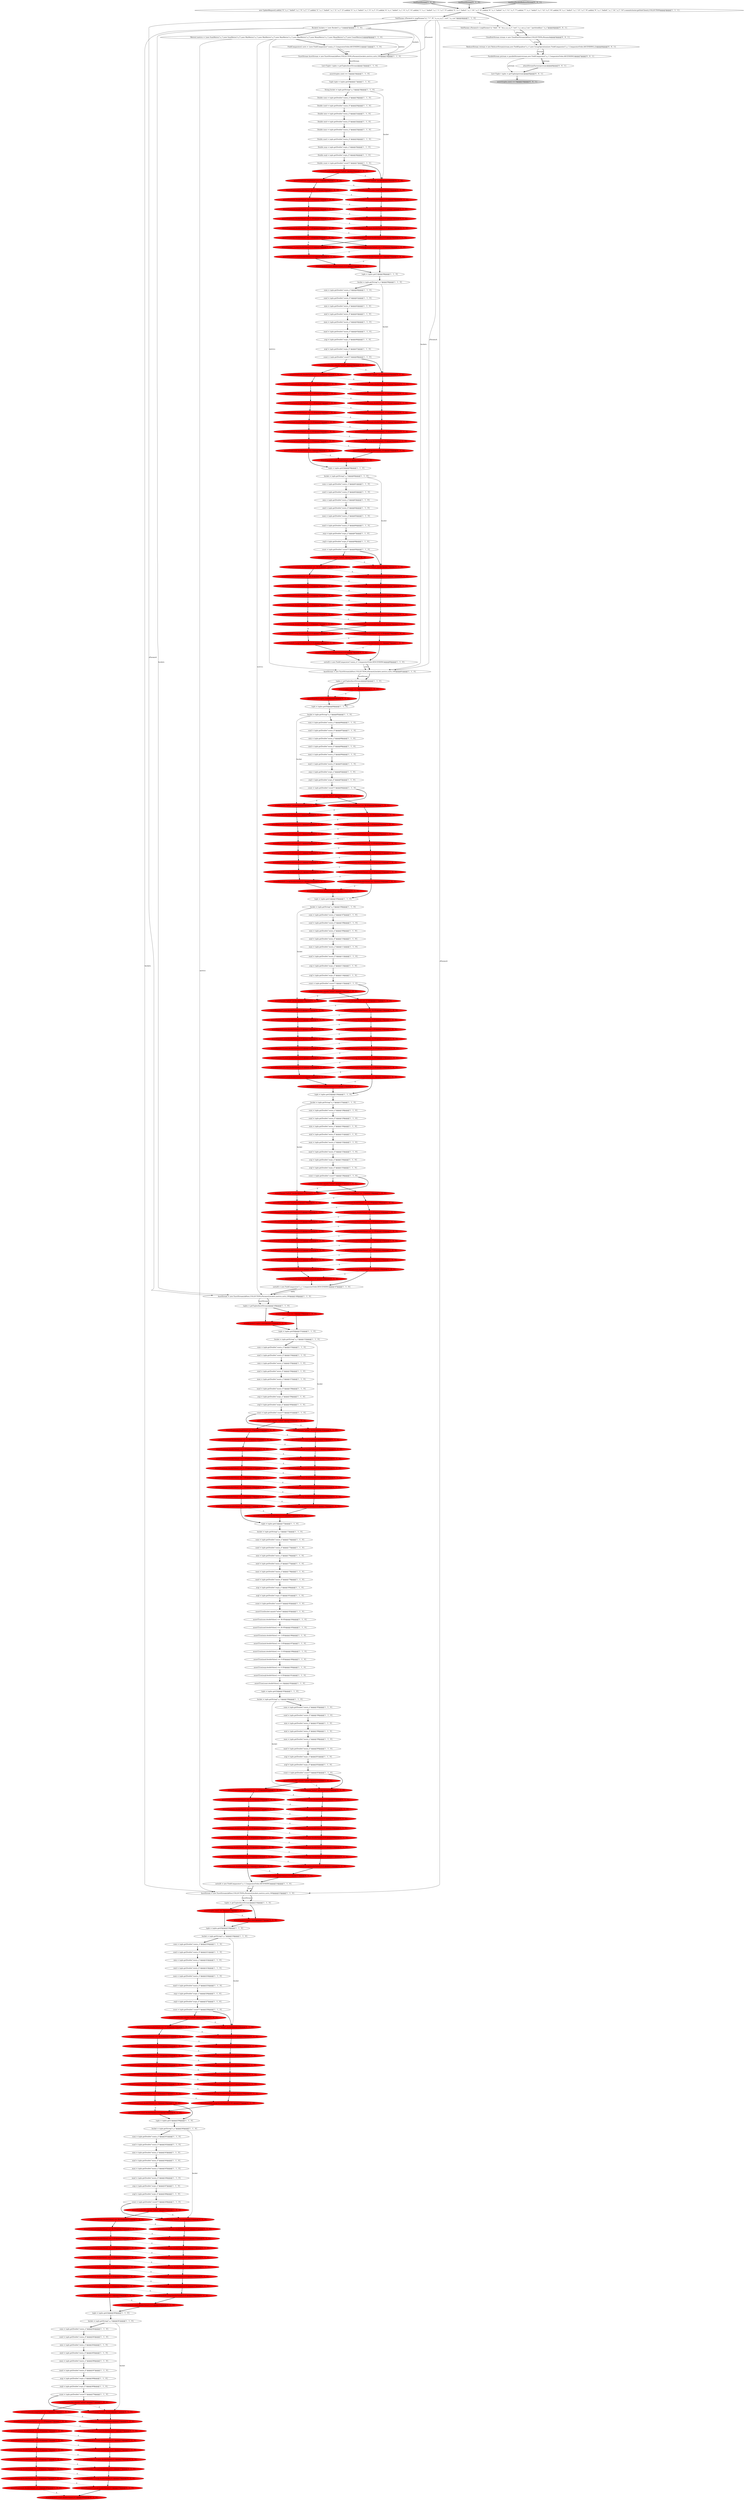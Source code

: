digraph {
109 [style = filled, label = "assertTrue(avgi.doubleValue() == 4.25D)@@@56@@@['1', '0', '0']", fillcolor = red, shape = ellipse image = "AAA1AAABBB1BBB"];
143 [style = filled, label = "maxi = tuple.getDouble(\"max(a_i)\")@@@44@@@['1', '1', '0']", fillcolor = white, shape = ellipse image = "AAA0AAABBB1BBB"];
332 [style = filled, label = "assertEquals(3.0,mini.doubleValue(),0.01)@@@73@@@['0', '1', '0']", fillcolor = red, shape = ellipse image = "AAA1AAABBB2BBB"];
77 [style = filled, label = "assertTrue(sumi.longValue() == 15)@@@272@@@['1', '0', '0']", fillcolor = red, shape = ellipse image = "AAA1AAABBB1BBB"];
257 [style = filled, label = "assertTrue(sumf.doubleValue() == 18.0D)@@@206@@@['1', '0', '0']", fillcolor = red, shape = ellipse image = "AAA1AAABBB1BBB"];
1 [style = filled, label = "mini = tuple.getDouble(\"min(a_i)\")@@@243@@@['1', '1', '0']", fillcolor = white, shape = ellipse image = "AAA0AAABBB1BBB"];
385 [style = filled, label = "assertEquals(11.0,maxi.doubleValue(),0.01)@@@33@@@['0', '1', '0']", fillcolor = red, shape = ellipse image = "AAA1AAABBB2BBB"];
300 [style = filled, label = "assertEquals(\"hello4\",bucket)@@@162@@@['0', '1', '0']", fillcolor = red, shape = ellipse image = "AAA1AAABBB2BBB"];
88 [style = filled, label = "assertTrue(mini.doubleValue() == 0.0D)@@@119@@@['1', '0', '0']", fillcolor = red, shape = ellipse image = "AAA1AAABBB1BBB"];
345 [style = filled, label = "assertEquals(15,sumi.longValue())@@@163@@@['0', '1', '0']", fillcolor = red, shape = ellipse image = "AAA1AAABBB2BBB"];
355 [style = filled, label = "assertEquals(4,count.doubleValue(),0.01)@@@238@@@['0', '1', '0']", fillcolor = red, shape = ellipse image = "AAA1AAABBB2BBB"];
210 [style = filled, label = "mini = tuple.getDouble(\"min(a_i)\")@@@222@@@['1', '1', '0']", fillcolor = white, shape = ellipse image = "AAA0AAABBB1BBB"];
4 [style = filled, label = "minf = tuple.getDouble(\"min(a_f)\")@@@244@@@['1', '1', '0']", fillcolor = white, shape = ellipse image = "AAA0AAABBB1BBB"];
159 [style = filled, label = "assertTrue(bucket.equals(\"hello4\"))@@@28@@@['1', '0', '0']", fillcolor = red, shape = ellipse image = "AAA1AAABBB1BBB"];
164 [style = filled, label = "assertTrue(maxf.doubleValue() == 7.0D)@@@277@@@['1', '0', '0']", fillcolor = red, shape = ellipse image = "AAA1AAABBB1BBB"];
64 [style = filled, label = "maxi = tuple.getDouble(\"max(a_i)\")@@@65@@@['1', '1', '0']", fillcolor = white, shape = ellipse image = "AAA0AAABBB1BBB"];
319 [style = filled, label = "assertEquals(\"hello3\",bucket)@@@95@@@['0', '1', '0']", fillcolor = red, shape = ellipse image = "AAA1AAABBB2BBB"];
71 [style = filled, label = "assertTrue(sumi.doubleValue() == 38.0D)@@@96@@@['1', '0', '0']", fillcolor = red, shape = ellipse image = "AAA1AAABBB1BBB"];
146 [style = filled, label = "tuple = tuples.get(1)@@@38@@@['1', '1', '0']", fillcolor = white, shape = ellipse image = "AAA0AAABBB1BBB"];
294 [style = filled, label = "assertEquals(4.0,mini.doubleValue(),0.01)@@@31@@@['0', '1', '0']", fillcolor = red, shape = ellipse image = "AAA1AAABBB2BBB"];
63 [style = filled, label = "minf = tuple.getDouble(\"min(a_f)\")@@@64@@@['1', '1', '0']", fillcolor = white, shape = ellipse image = "AAA0AAABBB1BBB"];
315 [style = filled, label = "assertEquals(2,count.doubleValue(),0.1)@@@280@@@['0', '1', '0']", fillcolor = red, shape = ellipse image = "AAA1AAABBB2BBB"];
122 [style = filled, label = "assertTrue(count.doubleValue() == 2)@@@280@@@['1', '0', '0']", fillcolor = red, shape = ellipse image = "AAA1AAABBB1BBB"];
160 [style = filled, label = "maxi = tuple.getDouble(\"max(a_i)\")@@@178@@@['1', '1', '0']", fillcolor = white, shape = ellipse image = "AAA0AAABBB1BBB"];
13 [style = filled, label = "assertTrue(avgi.doubleValue() == 9.5D)@@@102@@@['1', '0', '0']", fillcolor = red, shape = ellipse image = "AAA1AAABBB1BBB"];
365 [style = filled, label = "assertEquals(4.5,avgf.doubleValue(),0.01)@@@212@@@['0', '1', '0']", fillcolor = red, shape = ellipse image = "AAA1AAABBB2BBB"];
290 [style = filled, label = "assertEquals(11.0,sumf.doubleValue(),0.1)@@@273@@@['0', '1', '0']", fillcolor = red, shape = ellipse image = "AAA1AAABBB2BBB"];
231 [style = filled, label = "count = tuple.getDouble(\"count(*)\")@@@228@@@['1', '1', '0']", fillcolor = white, shape = ellipse image = "AAA0AAABBB1BBB"];
167 [style = filled, label = "assertTrue(sumf.doubleValue() == 26.0D)@@@252@@@['1', '0', '0']", fillcolor = red, shape = ellipse image = "AAA1AAABBB1BBB"];
45 [style = filled, label = "assertTrue(sumf.doubleValue() == 11.0D)@@@30@@@['1', '0', '0']", fillcolor = red, shape = ellipse image = "AAA1AAABBB1BBB"];
309 [style = filled, label = "assertEquals(18,sumf.doubleValue(),0.01)@@@231@@@['0', '1', '0']", fillcolor = red, shape = ellipse image = "AAA1AAABBB2BBB"];
170 [style = filled, label = "sumi = tuple.getDouble(\"sum(a_i)\")@@@220@@@['1', '1', '0']", fillcolor = white, shape = ellipse image = "AAA0AAABBB1BBB"];
212 [style = filled, label = "assertTrue(maxf.doubleValue() == 10.0D)@@@122@@@['1', '0', '0']", fillcolor = red, shape = ellipse image = "AAA1AAABBB1BBB"];
360 [style = filled, label = "assertEquals(26,sumf.doubleValue(),0.01)@@@252@@@['0', '1', '0']", fillcolor = red, shape = ellipse image = "AAA1AAABBB2BBB"];
393 [style = filled, label = "ReducerStream rstream = new ReducerStream(stream,new FieldEqualitor(\"a_s\"),new GroupOperation(new FieldComparator(\"a_s\",ComparatorOrder.ASCENDING),2))@@@6@@@['0', '0', '1']", fillcolor = white, shape = ellipse image = "AAA0AAABBB3BBB"];
47 [style = filled, label = "assertTrue(avgi.doubleValue() == 7.5D)@@@169@@@['1', '0', '0']", fillcolor = red, shape = ellipse image = "AAA1AAABBB1BBB"];
81 [style = filled, label = "count = tuple.getDouble(\"count(*)\")@@@182@@@['1', '1', '0']", fillcolor = white, shape = ellipse image = "AAA0AAABBB1BBB"];
10 [style = filled, label = "assertTrue(minf.doubleValue() == 1.0D)@@@120@@@['1', '0', '0']", fillcolor = red, shape = ellipse image = "AAA1AAABBB1BBB"];
156 [style = filled, label = "sumi = tuple.getDouble(\"sum(a_i)\")@@@241@@@['1', '1', '0']", fillcolor = white, shape = ellipse image = "AAA0AAABBB1BBB"];
194 [style = filled, label = "sumi = tuple.getDouble(\"sum(a_i)\")@@@40@@@['1', '1', '0']", fillcolor = white, shape = ellipse image = "AAA0AAABBB1BBB"];
368 [style = filled, label = "assertEquals(38,sumi.doubleValue(),0.01)@@@251@@@['0', '1', '0']", fillcolor = red, shape = ellipse image = "AAA1AAABBB2BBB"];
72 [style = filled, label = "avgi = tuple.getDouble(\"avg(a_i)\")@@@201@@@['1', '1', '0']", fillcolor = white, shape = ellipse image = "AAA0AAABBB1BBB"];
293 [style = filled, label = "assertEquals(4.0,minf.doubleValue(),0.01)@@@141@@@['0', '1', '0']", fillcolor = red, shape = ellipse image = "AAA1AAABBB2BBB"];
78 [style = filled, label = "avgf = tuple.getDouble(\"avg(a_f)\")@@@181@@@['1', '1', '0']", fillcolor = white, shape = ellipse image = "AAA0AAABBB1BBB"];
115 [style = filled, label = "assertTrue(mini.doubleValue() == 4.0D)@@@165@@@['1', '0', '0']", fillcolor = red, shape = ellipse image = "AAA1AAABBB1BBB"];
124 [style = filled, label = "avgf = tuple.getDouble(\"avg(a_f)\")@@@114@@@['1', '1', '0']", fillcolor = white, shape = ellipse image = "AAA0AAABBB1BBB"];
96 [style = filled, label = "sumi = tuple.getDouble(\"sum(a_i)\")@@@174@@@['1', '1', '0']", fillcolor = white, shape = ellipse image = "AAA0AAABBB1BBB"];
248 [style = filled, label = "bucket = tuple.getString(\"a_s\")@@@173@@@['1', '1', '0']", fillcolor = white, shape = ellipse image = "AAA0AAABBB1BBB"];
66 [style = filled, label = "avgi = tuple.getDouble(\"avg(a_i)\")@@@113@@@['1', '1', '0']", fillcolor = white, shape = ellipse image = "AAA0AAABBB1BBB"];
153 [style = filled, label = "assertTrue(minf.doubleValue() == 4.0D)@@@32@@@['1', '0', '0']", fillcolor = red, shape = ellipse image = "AAA1AAABBB1BBB"];
339 [style = filled, label = "assertEquals(\"hello0\",bucket)@@@229@@@['0', '1', '0']", fillcolor = red, shape = ellipse image = "AAA1AAABBB2BBB"];
289 [style = filled, label = "assertEquals(17,sumi.doubleValue(),0.01)@@@230@@@['0', '1', '0']", fillcolor = red, shape = ellipse image = "AAA1AAABBB2BBB"];
26 [style = filled, label = "assertTrue(bucket.equals(\"hello0\"))@@@49@@@['1', '0', '0']", fillcolor = red, shape = ellipse image = "AAA1AAABBB1BBB"];
361 [style = filled, label = "assertEquals(38,sumi.doubleValue(),0.1)@@@96@@@['0', '1', '0']", fillcolor = red, shape = ellipse image = "AAA1AAABBB2BBB"];
330 [style = filled, label = "assertEquals(26,sumf.doubleValue(),0.1)@@@97@@@['0', '1', '0']", fillcolor = red, shape = ellipse image = "AAA1AAABBB2BBB"];
216 [style = filled, label = "bucket = tuple.getString(\"a_s\")@@@219@@@['1', '1', '0']", fillcolor = white, shape = ellipse image = "AAA0AAABBB1BBB"];
299 [style = filled, label = "assertEquals(11,sumf.doubleValue(),0.01)@@@164@@@['0', '1', '0']", fillcolor = red, shape = ellipse image = "AAA1AAABBB2BBB"];
245 [style = filled, label = "assert(tuples.size() == 3)@@@16@@@['1', '1', '0']", fillcolor = white, shape = ellipse image = "AAA0AAABBB1BBB"];
79 [style = filled, label = "tuple = tuples.get(0)@@@151@@@['1', '1', '0']", fillcolor = white, shape = ellipse image = "AAA0AAABBB1BBB"];
130 [style = filled, label = "tuple = tuples.get(2)@@@59@@@['1', '1', '0']", fillcolor = white, shape = ellipse image = "AAA0AAABBB1BBB"];
222 [style = filled, label = "mini = tuple.getDouble(\"min(a_i)\")@@@197@@@['1', '1', '0']", fillcolor = white, shape = ellipse image = "AAA0AAABBB1BBB"];
383 [style = filled, label = "assertEquals(0,mini.doubleValue(),0.01)@@@232@@@['0', '1', '0']", fillcolor = red, shape = ellipse image = "AAA1AAABBB2BBB"];
179 [style = filled, label = "assertTrue(count.doubleValue() == 4)@@@259@@@['1', '0', '0']", fillcolor = red, shape = ellipse image = "AAA1AAABBB1BBB"];
286 [style = filled, label = "assertEquals(1,minf.doubleValue(),0.01)@@@208@@@['0', '1', '0']", fillcolor = red, shape = ellipse image = "AAA1AAABBB2BBB"];
338 [style = filled, label = "assertEquals(6.5,avgf.doubleValue(),0.1)@@@103@@@['0', '1', '0']", fillcolor = red, shape = ellipse image = "AAA1AAABBB2BBB"];
105 [style = filled, label = "assertTrue(mini.doubleValue() == 4.0D)@@@31@@@['1', '0', '0']", fillcolor = red, shape = ellipse image = "AAA1AAABBB1BBB"];
273 [style = filled, label = "assertEquals(1,minf.doubleValue(),0.01)@@@120@@@['0', '1', '0']", fillcolor = red, shape = ellipse image = "AAA1AAABBB2BBB"];
313 [style = filled, label = "assertEquals(0,mini.doubleValue(),0.01)@@@119@@@['0', '1', '0']", fillcolor = red, shape = ellipse image = "AAA1AAABBB2BBB"];
237 [style = filled, label = "assertTrue(avgi.doubleValue() == 7.5D)@@@35@@@['1', '0', '0']", fillcolor = red, shape = ellipse image = "AAA1AAABBB1BBB"];
388 [style = filled, label = "ParallelStream pstream = parallelStream(rstream,new FieldComparator(\"a_s\",ComparatorOrder.ASCENDING))@@@7@@@['0', '0', '1']", fillcolor = white, shape = ellipse image = "AAA0AAABBB3BBB"];
209 [style = filled, label = "assertTrue(minf.doubleValue() == 1.0D)@@@208@@@['1', '0', '0']", fillcolor = red, shape = ellipse image = "AAA1AAABBB1BBB"];
285 [style = filled, label = "assertEquals(3,mini.doubleValue(),0.01)@@@253@@@['0', '1', '0']", fillcolor = red, shape = ellipse image = "AAA1AAABBB2BBB"];
225 [style = filled, label = "Double maxi = tuple.getDouble(\"max(a_i)\")@@@23@@@['1', '1', '0']", fillcolor = white, shape = ellipse image = "AAA0AAABBB1BBB"];
308 [style = filled, label = "assertEquals(5.5,avgf.doubleValue(),0.01)@@@36@@@['0', '1', '0']", fillcolor = red, shape = ellipse image = "AAA1AAABBB2BBB"];
65 [style = filled, label = "assertTrue(count.doubleValue() == 4)@@@192@@@['1', '1', '0']", fillcolor = white, shape = ellipse image = "AAA0AAABBB1BBB"];
252 [style = filled, label = "assertTrue(maxi.doubleValue() == 11.0D)@@@142@@@['1', '0', '0']", fillcolor = red, shape = ellipse image = "AAA1AAABBB1BBB"];
185 [style = filled, label = "mini = tuple.getDouble(\"min(a_i)\")@@@130@@@['1', '1', '0']", fillcolor = white, shape = ellipse image = "AAA0AAABBB1BBB"];
134 [style = filled, label = "List<Tuple> tuples = getTuples(facetStream)@@@15@@@['1', '1', '0']", fillcolor = white, shape = ellipse image = "AAA0AAABBB1BBB"];
16 [style = filled, label = "assertTrue(sumi.doubleValue() == 17.0D)@@@230@@@['1', '0', '0']", fillcolor = red, shape = ellipse image = "AAA1AAABBB1BBB"];
327 [style = filled, label = "assertEquals(5.5,avgf.doubleValue(),0.1)@@@279@@@['0', '1', '0']", fillcolor = red, shape = ellipse image = "AAA1AAABBB2BBB"];
192 [style = filled, label = "sumi = tuple.getDouble(\"sum(a_i)\")@@@153@@@['1', '1', '0']", fillcolor = white, shape = ellipse image = "AAA0AAABBB1BBB"];
141 [style = filled, label = "tuple = tuples.get(0)@@@84@@@['1', '1', '0']", fillcolor = white, shape = ellipse image = "AAA0AAABBB1BBB"];
305 [style = filled, label = "assertEquals(\"hello4\",bucket)@@@137@@@['0', '1', '0']", fillcolor = red, shape = ellipse image = "AAA1AAABBB2BBB"];
354 [style = filled, label = "assertEquals(\"hello0\",bucket)@@@49@@@['0', '1', '0']", fillcolor = red, shape = ellipse image = "AAA1AAABBB2BBB"];
243 [style = filled, label = "assertTrue(sumf.doubleValue() == 11.0D)@@@139@@@['1', '0', '0']", fillcolor = red, shape = ellipse image = "AAA1AAABBB1BBB"];
8 [style = filled, label = "sumf = tuple.getDouble(\"sum(a_f)\")@@@242@@@['1', '1', '0']", fillcolor = white, shape = ellipse image = "AAA0AAABBB1BBB"];
52 [style = filled, label = "maxi = tuple.getDouble(\"max(a_i)\")@@@266@@@['1', '1', '0']", fillcolor = white, shape = ellipse image = "AAA0AAABBB1BBB"];
139 [style = filled, label = "assertTrue(avgf.doubleValue() == 4.5D)@@@212@@@['1', '0', '0']", fillcolor = red, shape = ellipse image = "AAA1AAABBB1BBB"];
298 [style = filled, label = "assertEquals(14,maxi.doubleValue(),0.01)@@@121@@@['0', '1', '0']", fillcolor = red, shape = ellipse image = "AAA1AAABBB2BBB"];
196 [style = filled, label = "assertTrue(minf.doubleValue() == 3.0D)@@@254@@@['1', '0', '0']", fillcolor = red, shape = ellipse image = "AAA1AAABBB1BBB"];
23 [style = filled, label = "assertTrue(sumi.longValue() == 15)@@@163@@@['1', '0', '0']", fillcolor = red, shape = ellipse image = "AAA1AAABBB1BBB"];
334 [style = filled, label = "assertEquals(4.25,avgi.doubleValue(),.01)@@@56@@@['0', '1', '0']", fillcolor = red, shape = ellipse image = "AAA1AAABBB2BBB"];
148 [style = filled, label = "count = tuple.getDouble(\"count(*)\")@@@136@@@['1', '1', '0']", fillcolor = white, shape = ellipse image = "AAA0AAABBB1BBB"];
255 [style = filled, label = "maxf = tuple.getDouble(\"max(a_f)\")@@@225@@@['1', '1', '0']", fillcolor = white, shape = ellipse image = "AAA0AAABBB1BBB"];
155 [style = filled, label = "assertTrue(maxi.doubleValue() == 11.0D)@@@276@@@['1', '0', '0']", fillcolor = red, shape = ellipse image = "AAA1AAABBB1BBB"];
147 [style = filled, label = "assertTrue(count.doubleValue() == 4)@@@58@@@['1', '0', '0']", fillcolor = red, shape = ellipse image = "AAA1AAABBB1BBB"];
353 [style = filled, label = "assertEquals(\"hello4\",bucket)@@@28@@@['0', '1', '0']", fillcolor = red, shape = ellipse image = "AAA1AAABBB2BBB"];
318 [style = filled, label = "assertEquals(38.0,sumi.doubleValue(),0.01)@@@71@@@['0', '1', '0']", fillcolor = red, shape = ellipse image = "AAA1AAABBB2BBB"];
21 [style = filled, label = "Double avgf = tuple.getDouble(\"avg(a_f)\")@@@26@@@['1', '1', '0']", fillcolor = white, shape = ellipse image = "AAA0AAABBB1BBB"];
271 [style = filled, label = "facetStream = new FacetStream(zkHost,COLLECTION,sParamsA,buckets,metrics,sorts,100)@@@148@@@['1', '1', '0']", fillcolor = white, shape = ellipse image = "AAA0AAABBB1BBB"];
199 [style = filled, label = "sumi = tuple.getDouble(\"sum(a_i)\")@@@195@@@['1', '1', '0']", fillcolor = white, shape = ellipse image = "AAA0AAABBB1BBB"];
224 [style = filled, label = "sumi = tuple.getDouble(\"sum(a_i)\")@@@61@@@['1', '1', '0']", fillcolor = white, shape = ellipse image = "AAA0AAABBB1BBB"];
270 [style = filled, label = "sumf = tuple.getDouble(\"sum(a_f)\")@@@62@@@['1', '1', '0']", fillcolor = white, shape = ellipse image = "AAA0AAABBB1BBB"];
351 [style = filled, label = "assertEquals(9.5,avgi.doubleValue(),0.01)@@@257@@@['0', '1', '0']", fillcolor = red, shape = ellipse image = "AAA1AAABBB2BBB"];
188 [style = filled, label = "assertTrue(maxi.doubleValue() == 14.0D)@@@54@@@['1', '0', '0']", fillcolor = red, shape = ellipse image = "AAA1AAABBB1BBB"];
233 [style = filled, label = "assertTrue(bucket.equals(\"hello0\"))@@@229@@@['1', '0', '0']", fillcolor = red, shape = ellipse image = "AAA1AAABBB1BBB"];
49 [style = filled, label = "assertTrue(sumf.doubleValue() == 11.0D)@@@273@@@['1', '0', '0']", fillcolor = red, shape = ellipse image = "AAA1AAABBB1BBB"];
39 [style = filled, label = "assertTrue(maxf.doubleValue() == 10.0D)@@@235@@@['1', '0', '0']", fillcolor = red, shape = ellipse image = "AAA1AAABBB1BBB"];
235 [style = filled, label = "assertTrue(sumf.doubleValue() == 18.0D)@@@118@@@['1', '0', '0']", fillcolor = red, shape = ellipse image = "AAA1AAABBB1BBB"];
256 [style = filled, label = "assertTrue(bucket.equals(\"hello4\"))@@@162@@@['1', '0', '0']", fillcolor = red, shape = ellipse image = "AAA1AAABBB1BBB"];
375 [style = filled, label = "assertEquals(13,maxi.doubleValue(),0.1)@@@100@@@['0', '1', '0']", fillcolor = red, shape = ellipse image = "AAA1AAABBB2BBB"];
129 [style = filled, label = "avgf = tuple.getDouble(\"avg(a_f)\")@@@202@@@['1', '1', '0']", fillcolor = white, shape = ellipse image = "AAA0AAABBB1BBB"];
15 [style = filled, label = "assert(tuples.size() == 3)@@@83@@@['1', '0', '0']", fillcolor = red, shape = ellipse image = "AAA1AAABBB1BBB"];
184 [style = filled, label = "avgi = tuple.getDouble(\"avg(a_i)\")@@@247@@@['1', '1', '0']", fillcolor = white, shape = ellipse image = "AAA0AAABBB1BBB"];
35 [style = filled, label = "Double mini = tuple.getDouble(\"min(a_i)\")@@@21@@@['1', '1', '0']", fillcolor = white, shape = ellipse image = "AAA0AAABBB1BBB"];
166 [style = filled, label = "assertTrue(sumi.doubleValue() == 38.0D)@@@71@@@['1', '0', '0']", fillcolor = red, shape = ellipse image = "AAA1AAABBB1BBB"];
132 [style = filled, label = "bucket = tuple.getString(\"a_s\")@@@152@@@['1', '1', '0']", fillcolor = white, shape = ellipse image = "AAA0AAABBB1BBB"];
61 [style = filled, label = "sorts(0( = new FieldComparator(\"sum(a_i)\",ComparatorOrder.DESCENDING)@@@80@@@['1', '1', '0']", fillcolor = white, shape = ellipse image = "AAA0AAABBB1BBB"];
381 [style = filled, label = "assertEquals(4.5,avgf.doubleValue(),0.01)@@@124@@@['0', '1', '0']", fillcolor = red, shape = ellipse image = "AAA1AAABBB2BBB"];
127 [style = filled, label = "sorts(0( = new FieldComparator(\"a_s\",ComparatorOrder.DESCENDING)@@@147@@@['1', '1', '0']", fillcolor = white, shape = ellipse image = "AAA0AAABBB1BBB"];
380 [style = filled, label = "assertEquals(11.0,maxi.doubleValue(),0.1)@@@276@@@['0', '1', '0']", fillcolor = red, shape = ellipse image = "AAA1AAABBB2BBB"];
131 [style = filled, label = "avgf = tuple.getDouble(\"avg(a_f)\")@@@269@@@['1', '1', '0']", fillcolor = white, shape = ellipse image = "AAA0AAABBB1BBB"];
171 [style = filled, label = "String bucket = tuple.getString(\"a_s\")@@@18@@@['1', '1', '0']", fillcolor = white, shape = ellipse image = "AAA0AAABBB1BBB"];
251 [style = filled, label = "avgi = tuple.getDouble(\"avg(a_i)\")@@@134@@@['1', '1', '0']", fillcolor = white, shape = ellipse image = "AAA0AAABBB1BBB"];
223 [style = filled, label = "count = tuple.getDouble(\"count(*)\")@@@48@@@['1', '1', '0']", fillcolor = white, shape = ellipse image = "AAA0AAABBB1BBB"];
95 [style = filled, label = "minf = tuple.getDouble(\"min(a_f)\")@@@156@@@['1', '1', '0']", fillcolor = white, shape = ellipse image = "AAA0AAABBB1BBB"];
296 [style = filled, label = "assertEquals(4,count.doubleValue(),0.01)@@@213@@@['0', '1', '0']", fillcolor = red, shape = ellipse image = "AAA1AAABBB2BBB"];
138 [style = filled, label = "assert(tuples.size() == 3)@@@150@@@['1', '0', '0']", fillcolor = red, shape = ellipse image = "AAA1AAABBB1BBB"];
31 [style = filled, label = "maxf = tuple.getDouble(\"max(a_f)\")@@@91@@@['1', '1', '0']", fillcolor = white, shape = ellipse image = "AAA0AAABBB1BBB"];
384 [style = filled, label = "assertEquals(7.0,maxf.doubleValue(),0.01)@@@143@@@['0', '1', '0']", fillcolor = red, shape = ellipse image = "AAA1AAABBB2BBB"];
328 [style = filled, label = "assertEquals(11,maxi.doubleValue(),0.01)@@@167@@@['0', '1', '0']", fillcolor = red, shape = ellipse image = "AAA1AAABBB2BBB"];
364 [style = filled, label = "assertEquals(0,mini.doubleValue(),0.01)@@@207@@@['0', '1', '0']", fillcolor = red, shape = ellipse image = "AAA1AAABBB2BBB"];
254 [style = filled, label = "assertTrue(mini.doubleValue() == 3.0D)@@@98@@@['1', '0', '0']", fillcolor = red, shape = ellipse image = "AAA1AAABBB1BBB"];
84 [style = filled, label = "bucket = tuple.getString(\"a_s\")@@@240@@@['1', '1', '0']", fillcolor = white, shape = ellipse image = "AAA0AAABBB1BBB"];
70 [style = filled, label = "avgf = tuple.getDouble(\"avg(a_f)\")@@@160@@@['1', '1', '0']", fillcolor = white, shape = ellipse image = "AAA0AAABBB1BBB"];
284 [style = filled, label = "assertEquals(4,mini.doubleValue(),0.01)@@@165@@@['0', '1', '0']", fillcolor = red, shape = ellipse image = "AAA1AAABBB2BBB"];
373 [style = filled, label = "assertEquals(17,sumi.doubleValue(),0.01)@@@205@@@['0', '1', '0']", fillcolor = red, shape = ellipse image = "AAA1AAABBB2BBB"];
67 [style = filled, label = "Double sumf = tuple.getDouble(\"sum(a_f)\")@@@20@@@['1', '1', '0']", fillcolor = white, shape = ellipse image = "AAA0AAABBB1BBB"];
90 [style = filled, label = "count = tuple.getDouble(\"count(*)\")@@@203@@@['1', '1', '0']", fillcolor = white, shape = ellipse image = "AAA0AAABBB1BBB"];
337 [style = filled, label = "assertEquals(5.5,avgf.doubleValue(),0.01)@@@145@@@['0', '1', '0']", fillcolor = red, shape = ellipse image = "AAA1AAABBB2BBB"];
43 [style = filled, label = "maxi = tuple.getDouble(\"max(a_i)\")@@@224@@@['1', '1', '0']", fillcolor = white, shape = ellipse image = "AAA0AAABBB1BBB"];
2 [style = filled, label = "assertTrue(avgf.doubleValue() == 6.5D)@@@103@@@['1', '0', '0']", fillcolor = red, shape = ellipse image = "AAA1AAABBB1BBB"];
211 [style = filled, label = "assertTrue(count.doubleValue() == 4)@@@238@@@['1', '0', '0']", fillcolor = red, shape = ellipse image = "AAA1AAABBB1BBB"];
190 [style = filled, label = "avgi = tuple.getDouble(\"avg(a_i)\")@@@180@@@['1', '1', '0']", fillcolor = white, shape = ellipse image = "AAA0AAABBB1BBB"];
239 [style = filled, label = "assertTrue(maxi.doubleValue() == 13.0D)@@@255@@@['1', '0', '0']", fillcolor = red, shape = ellipse image = "AAA1AAABBB1BBB"];
22 [style = filled, label = "assertTrue(maxi.doubleValue() == 11.0D)@@@33@@@['1', '0', '0']", fillcolor = red, shape = ellipse image = "AAA1AAABBB1BBB"];
111 [style = filled, label = "sumi = tuple.getDouble(\"sum(a_i)\")@@@262@@@['1', '1', '0']", fillcolor = white, shape = ellipse image = "AAA0AAABBB1BBB"];
174 [style = filled, label = "maxf = tuple.getDouble(\"max(a_f)\")@@@112@@@['1', '1', '0']", fillcolor = white, shape = ellipse image = "AAA0AAABBB1BBB"];
114 [style = filled, label = "testFacetStream['1', '0', '0']", fillcolor = lightgray, shape = diamond image = "AAA0AAABBB1BBB"];
25 [style = filled, label = "minf = tuple.getDouble(\"min(a_f)\")@@@43@@@['1', '1', '0']", fillcolor = white, shape = ellipse image = "AAA0AAABBB1BBB"];
321 [style = filled, label = "assertEquals(2,count.doubleValue(),0.01)@@@37@@@['0', '1', '0']", fillcolor = red, shape = ellipse image = "AAA1AAABBB2BBB"];
390 [style = filled, label = "List<Tuple> tuples = getTuples(pstream)@@@9@@@['0', '0', '1']", fillcolor = white, shape = ellipse image = "AAA0AAABBB3BBB"];
140 [style = filled, label = "tuple = tuples.get(1)@@@105@@@['1', '1', '0']", fillcolor = white, shape = ellipse image = "AAA0AAABBB1BBB"];
181 [style = filled, label = "assertTrue(avgi.doubleValue() == 9.5D)@@@190@@@['1', '1', '0']", fillcolor = white, shape = ellipse image = "AAA0AAABBB1BBB"];
297 [style = filled, label = "assertEquals(15,sumi.longValue())@@@29@@@['0', '1', '0']", fillcolor = red, shape = ellipse image = "AAA1AAABBB2BBB"];
276 [style = filled, label = "assertEquals(3,tuples.size())@@@83@@@['0', '1', '0']", fillcolor = red, shape = ellipse image = "AAA1AAABBB2BBB"];
218 [style = filled, label = "avgi = tuple.getDouble(\"avg(a_i)\")@@@67@@@['1', '1', '0']", fillcolor = white, shape = ellipse image = "AAA0AAABBB1BBB"];
215 [style = filled, label = "maxi = tuple.getDouble(\"max(a_i)\")@@@90@@@['1', '1', '0']", fillcolor = white, shape = ellipse image = "AAA0AAABBB1BBB"];
74 [style = filled, label = "assertTrue(avgi.doubleValue() == 4.25D)@@@123@@@['1', '0', '0']", fillcolor = red, shape = ellipse image = "AAA1AAABBB1BBB"];
55 [style = filled, label = "maxf = tuple.getDouble(\"max(a_f)\")@@@179@@@['1', '1', '0']", fillcolor = white, shape = ellipse image = "AAA0AAABBB1BBB"];
281 [style = filled, label = "assertEquals(4,count.doubleValue(),.01)@@@58@@@['0', '1', '0']", fillcolor = red, shape = ellipse image = "AAA1AAABBB2BBB"];
386 [style = filled, label = "assertEquals(4,minf.doubleValue(),0.01)@@@166@@@['0', '1', '0']", fillcolor = red, shape = ellipse image = "AAA1AAABBB2BBB"];
217 [style = filled, label = "bucket = tuple.getString(\"a_s\")@@@261@@@['1', '1', '0']", fillcolor = white, shape = ellipse image = "AAA0AAABBB1BBB"];
152 [style = filled, label = "assertTrue(sumf.doubleValue() == 18.0D)@@@231@@@['1', '0', '0']", fillcolor = red, shape = ellipse image = "AAA1AAABBB1BBB"];
322 [style = filled, label = "assertEquals(5.5,avgf.doubleValue(),0.01)@@@170@@@['0', '1', '0']", fillcolor = red, shape = ellipse image = "AAA1AAABBB2BBB"];
128 [style = filled, label = "sumf = tuple.getDouble(\"sum(a_f)\")@@@154@@@['1', '1', '0']", fillcolor = white, shape = ellipse image = "AAA0AAABBB1BBB"];
227 [style = filled, label = "assertTrue(bucket.equals(\"hello4\"))@@@271@@@['1', '0', '0']", fillcolor = red, shape = ellipse image = "AAA1AAABBB1BBB"];
369 [style = filled, label = "assertEquals(4.0,mini.doubleValue(),0.01)@@@140@@@['0', '1', '0']", fillcolor = red, shape = ellipse image = "AAA1AAABBB2BBB"];
382 [style = filled, label = "assertEquals(4,count.doubleValue(),0.01)@@@125@@@['0', '1', '0']", fillcolor = red, shape = ellipse image = "AAA1AAABBB2BBB"];
202 [style = filled, label = "assertTrue(avgf.doubleValue() == 4.5D)@@@124@@@['1', '0', '0']", fillcolor = red, shape = ellipse image = "AAA1AAABBB1BBB"];
158 [style = filled, label = "minf = tuple.getDouble(\"min(a_f)\")@@@131@@@['1', '1', '0']", fillcolor = white, shape = ellipse image = "AAA0AAABBB1BBB"];
161 [style = filled, label = "mini = tuple.getDouble(\"min(a_i)\")@@@63@@@['1', '1', '0']", fillcolor = white, shape = ellipse image = "AAA0AAABBB1BBB"];
335 [style = filled, label = "assertEquals(7.5,avgi.doubleValue(),0.1)@@@278@@@['0', '1', '0']", fillcolor = red, shape = ellipse image = "AAA1AAABBB2BBB"];
291 [style = filled, label = "assertEquals(17,sumi.doubleValue(),0.01)@@@117@@@['0', '1', '0']", fillcolor = red, shape = ellipse image = "AAA1AAABBB2BBB"];
102 [style = filled, label = "maxf = tuple.getDouble(\"max(a_f)\")@@@45@@@['1', '1', '0']", fillcolor = white, shape = ellipse image = "AAA0AAABBB1BBB"];
247 [style = filled, label = "assertTrue(minf.doubleValue() == 4.0D)@@@141@@@['1', '0', '0']", fillcolor = red, shape = ellipse image = "AAA1AAABBB1BBB"];
213 [style = filled, label = "count = tuple.getDouble(\"count(*)\")@@@249@@@['1', '1', '0']", fillcolor = white, shape = ellipse image = "AAA0AAABBB1BBB"];
265 [style = filled, label = "Double maxf = tuple.getDouble(\"max(a_f)\")@@@24@@@['1', '1', '0']", fillcolor = white, shape = ellipse image = "AAA0AAABBB1BBB"];
240 [style = filled, label = "assertTrue(mini.doubleValue() == 4.0D)@@@274@@@['1', '0', '0']", fillcolor = red, shape = ellipse image = "AAA1AAABBB1BBB"];
165 [style = filled, label = "assertTrue(bucket.equals(\"hello4\"))@@@137@@@['1', '0', '0']", fillcolor = red, shape = ellipse image = "AAA1AAABBB1BBB"];
228 [style = filled, label = "assertTrue(avgi.doubleValue() == 9.5D)@@@77@@@['1', '0', '0']", fillcolor = red, shape = ellipse image = "AAA1AAABBB1BBB"];
17 [style = filled, label = "assertTrue(mini.doubleValue() == 3.0D)@@@186@@@['1', '1', '0']", fillcolor = white, shape = ellipse image = "AAA0AAABBB1BBB"];
316 [style = filled, label = "assertEquals(6.5,avgf.doubleValue(),0.01)@@@258@@@['0', '1', '0']", fillcolor = red, shape = ellipse image = "AAA1AAABBB2BBB"];
29 [style = filled, label = "maxf = tuple.getDouble(\"max(a_f)\")@@@133@@@['1', '1', '0']", fillcolor = white, shape = ellipse image = "AAA0AAABBB1BBB"];
191 [style = filled, label = "Double sumi = tuple.getDouble(\"sum(a_i)\")@@@19@@@['1', '1', '0']", fillcolor = white, shape = ellipse image = "AAA0AAABBB1BBB"];
112 [style = filled, label = "sumi = tuple.getDouble(\"sum(a_i)\")@@@86@@@['1', '1', '0']", fillcolor = white, shape = ellipse image = "AAA0AAABBB1BBB"];
394 [style = filled, label = "attachStreamFactory(pstream)@@@8@@@['0', '0', '1']", fillcolor = white, shape = ellipse image = "AAA0AAABBB3BBB"];
279 [style = filled, label = "assertEquals(13.0,maxi.doubleValue(),0.01)@@@75@@@['0', '1', '0']", fillcolor = red, shape = ellipse image = "AAA1AAABBB2BBB"];
272 [style = filled, label = "sumi = tuple.getDouble(\"sum(a_i)\")@@@107@@@['1', '1', '0']", fillcolor = white, shape = ellipse image = "AAA0AAABBB1BBB"];
104 [style = filled, label = "assertTrue(maxf.doubleValue() == 9.0D)@@@256@@@['1', '0', '0']", fillcolor = red, shape = ellipse image = "AAA1AAABBB1BBB"];
162 [style = filled, label = "avgi = tuple.getDouble(\"avg(a_i)\")@@@159@@@['1', '1', '0']", fillcolor = white, shape = ellipse image = "AAA0AAABBB1BBB"];
244 [style = filled, label = "assertTrue(count.doubleValue() == 4)@@@213@@@['1', '0', '0']", fillcolor = red, shape = ellipse image = "AAA1AAABBB1BBB"];
163 [style = filled, label = "assertTrue(maxf.doubleValue() == 7.0D)@@@143@@@['1', '0', '0']", fillcolor = red, shape = ellipse image = "AAA1AAABBB1BBB"];
246 [style = filled, label = "assert(tuples.size() == 3)@@@217@@@['1', '0', '0']", fillcolor = red, shape = ellipse image = "AAA1AAABBB1BBB"];
145 [style = filled, label = "assertTrue(avgi.doubleValue() == 4.25D)@@@211@@@['1', '0', '0']", fillcolor = red, shape = ellipse image = "AAA1AAABBB1BBB"];
40 [style = filled, label = "assertTrue(maxi.doubleValue() == 13.0D)@@@188@@@['1', '1', '0']", fillcolor = white, shape = ellipse image = "AAA0AAABBB1BBB"];
236 [style = filled, label = "assertTrue(avgf.doubleValue() == 5.5D)@@@170@@@['1', '0', '0']", fillcolor = red, shape = ellipse image = "AAA1AAABBB1BBB"];
151 [style = filled, label = "assertTrue(sumf.doubleValue() == 26.0D)@@@97@@@['1', '0', '0']", fillcolor = red, shape = ellipse image = "AAA1AAABBB1BBB"];
113 [style = filled, label = "assertTrue(maxi.doubleValue() == 13.0D)@@@100@@@['1', '0', '0']", fillcolor = red, shape = ellipse image = "AAA1AAABBB1BBB"];
107 [style = filled, label = "bucket = tuple.getString(\"a_s\")@@@39@@@['1', '1', '0']", fillcolor = white, shape = ellipse image = "AAA0AAABBB1BBB"];
205 [style = filled, label = "tuples = getTuples(facetStream)@@@216@@@['1', '1', '0']", fillcolor = white, shape = ellipse image = "AAA0AAABBB1BBB"];
168 [style = filled, label = "mini = tuple.getDouble(\"min(a_i)\")@@@176@@@['1', '1', '0']", fillcolor = white, shape = ellipse image = "AAA0AAABBB1BBB"];
391 [style = filled, label = "assert(tuples.size() == 0)@@@10@@@['0', '0', '1']", fillcolor = lightgray, shape = ellipse image = "AAA0AAABBB3BBB"];
14 [style = filled, label = "assertTrue(sumf.doubleValue() == 11.0D)@@@164@@@['1', '0', '0']", fillcolor = red, shape = ellipse image = "AAA1AAABBB1BBB"];
118 [style = filled, label = "minf = tuple.getDouble(\"min(a_f)\")@@@223@@@['1', '1', '0']", fillcolor = white, shape = ellipse image = "AAA0AAABBB1BBB"];
302 [style = filled, label = "assertEquals(9.5,avgi.doubleValue(),0.01)@@@77@@@['0', '1', '0']", fillcolor = red, shape = ellipse image = "AAA1AAABBB2BBB"];
287 [style = filled, label = "assertEquals(2,count.doubleValue(),0.01)@@@146@@@['0', '1', '0']", fillcolor = red, shape = ellipse image = "AAA1AAABBB2BBB"];
37 [style = filled, label = "assertTrue(avgi.doubleValue() == 9.5D)@@@257@@@['1', '0', '0']", fillcolor = red, shape = ellipse image = "AAA1AAABBB1BBB"];
253 [style = filled, label = "FacetStream facetStream = new FacetStream(zkHost,COLLECTION,sParamsA,buckets,metrics,sorts,100)@@@14@@@['1', '1', '0']", fillcolor = white, shape = ellipse image = "AAA0AAABBB1BBB"];
359 [style = filled, label = "assertEquals(3.0,minf.doubleValue(),0.01)@@@74@@@['0', '1', '0']", fillcolor = red, shape = ellipse image = "AAA1AAABBB2BBB"];
278 [style = filled, label = "assertEquals(13,maxi.doubleValue(),0.01)@@@255@@@['0', '1', '0']", fillcolor = red, shape = ellipse image = "AAA1AAABBB2BBB"];
150 [style = filled, label = "assertTrue(count.doubleValue() == 4)@@@125@@@['1', '0', '0']", fillcolor = red, shape = ellipse image = "AAA1AAABBB1BBB"];
362 [style = filled, label = "assertEquals(9.5,avgi.doubleValue(),0.1)@@@102@@@['0', '1', '0']", fillcolor = red, shape = ellipse image = "AAA1AAABBB2BBB"];
59 [style = filled, label = "sumf = tuple.getDouble(\"sum(a_f)\")@@@129@@@['1', '1', '0']", fillcolor = white, shape = ellipse image = "AAA0AAABBB1BBB"];
329 [style = filled, label = "assertEquals(4,count.doubleValue(),0.01)@@@259@@@['0', '1', '0']", fillcolor = red, shape = ellipse image = "AAA1AAABBB2BBB"];
280 [style = filled, label = "assertEquals(18,sumf.doubleValue(),0.01)@@@206@@@['0', '1', '0']", fillcolor = red, shape = ellipse image = "AAA1AAABBB2BBB"];
310 [style = filled, label = "assertEquals(9,maxf.doubleValue(),0.01)@@@256@@@['0', '1', '0']", fillcolor = red, shape = ellipse image = "AAA1AAABBB2BBB"];
306 [style = filled, label = "assertEquals(4.25,avgi.doubleValue(),0.01)@@@211@@@['0', '1', '0']", fillcolor = red, shape = ellipse image = "AAA1AAABBB2BBB"];
119 [style = filled, label = "tuple = tuples.get(2)@@@193@@@['1', '1', '0']", fillcolor = white, shape = ellipse image = "AAA0AAABBB1BBB"];
110 [style = filled, label = "assertTrue(maxi.doubleValue() == 14.0D)@@@234@@@['1', '0', '0']", fillcolor = red, shape = ellipse image = "AAA1AAABBB1BBB"];
80 [style = filled, label = "minf = tuple.getDouble(\"min(a_f)\")@@@177@@@['1', '1', '0']", fillcolor = white, shape = ellipse image = "AAA0AAABBB1BBB"];
58 [style = filled, label = "bucket = tuple.getString(\"a_s\")@@@60@@@['1', '1', '0']", fillcolor = white, shape = ellipse image = "AAA0AAABBB1BBB"];
62 [style = filled, label = "maxf = tuple.getDouble(\"max(a_f)\")@@@246@@@['1', '1', '0']", fillcolor = white, shape = ellipse image = "AAA0AAABBB1BBB"];
97 [style = filled, label = "avgi = tuple.getDouble(\"avg(a_i)\")@@@268@@@['1', '1', '0']", fillcolor = white, shape = ellipse image = "AAA0AAABBB1BBB"];
336 [style = filled, label = "assertEquals(7.5,avgi.doubleValue(),0.01)@@@144@@@['0', '1', '0']", fillcolor = red, shape = ellipse image = "AAA1AAABBB2BBB"];
121 [style = filled, label = "assertTrue(mini.doubleValue() == 4.0D)@@@140@@@['1', '0', '0']", fillcolor = red, shape = ellipse image = "AAA1AAABBB1BBB"];
85 [style = filled, label = "assertTrue(avgf.doubleValue() == 6.5D)@@@78@@@['1', '0', '0']", fillcolor = red, shape = ellipse image = "AAA1AAABBB1BBB"];
274 [style = filled, label = "assertEquals(14.0,maxi.doubleValue(),.01)@@@54@@@['0', '1', '0']", fillcolor = red, shape = ellipse image = "AAA1AAABBB2BBB"];
307 [style = filled, label = "assertEquals(4.0,minf.doubleValue(),0.01)@@@32@@@['0', '1', '0']", fillcolor = red, shape = ellipse image = "AAA1AAABBB2BBB"];
73 [style = filled, label = "assertTrue(sumf.doubleValue() == 26.0D)@@@72@@@['1', '0', '0']", fillcolor = red, shape = ellipse image = "AAA1AAABBB1BBB"];
376 [style = filled, label = "assertEquals(3,minf.doubleValue(),0.1)@@@99@@@['0', '1', '0']", fillcolor = red, shape = ellipse image = "AAA1AAABBB2BBB"];
5 [style = filled, label = "bucket = tuple.getString(\"a_s\")@@@106@@@['1', '1', '0']", fillcolor = white, shape = ellipse image = "AAA0AAABBB1BBB"];
349 [style = filled, label = "assertEquals(26.0,sumf.doubleValue(),0.01)@@@72@@@['0', '1', '0']", fillcolor = red, shape = ellipse image = "AAA1AAABBB2BBB"];
54 [style = filled, label = "assertTrue(bucket.equals(\"hello0\"))@@@116@@@['1', '0', '0']", fillcolor = red, shape = ellipse image = "AAA1AAABBB1BBB"];
358 [style = filled, label = "assertEquals(\"hello0\",bucket)@@@116@@@['0', '1', '0']", fillcolor = red, shape = ellipse image = "AAA1AAABBB2BBB"];
350 [style = filled, label = "testFacetStream['0', '1', '0']", fillcolor = lightgray, shape = diamond image = "AAA0AAABBB2BBB"];
264 [style = filled, label = "sumf = tuple.getDouble(\"sum(a_f)\")@@@196@@@['1', '1', '0']", fillcolor = white, shape = ellipse image = "AAA0AAABBB1BBB"];
357 [style = filled, label = "assertEquals(9.0,maxf.doubleValue(),0.01)@@@76@@@['0', '1', '0']", fillcolor = red, shape = ellipse image = "AAA1AAABBB2BBB"];
93 [style = filled, label = "minf = tuple.getDouble(\"min(a_f)\")@@@89@@@['1', '1', '0']", fillcolor = white, shape = ellipse image = "AAA0AAABBB1BBB"];
200 [style = filled, label = "count = tuple.getDouble(\"count(*)\")@@@161@@@['1', '1', '0']", fillcolor = white, shape = ellipse image = "AAA0AAABBB1BBB"];
317 [style = filled, label = "assertEquals(4.25,avgi.doubleValue(),0.01)@@@123@@@['0', '1', '0']", fillcolor = red, shape = ellipse image = "AAA1AAABBB2BBB"];
292 [style = filled, label = "assertEquals(7.0,maxf.doubleValue(),0.1)@@@277@@@['0', '1', '0']", fillcolor = red, shape = ellipse image = "AAA1AAABBB2BBB"];
275 [style = filled, label = "assertEquals(11.0,maxi.doubleValue(),0.01)@@@142@@@['0', '1', '0']", fillcolor = red, shape = ellipse image = "AAA1AAABBB2BBB"];
377 [style = filled, label = "assertEquals(3,tuples.size())@@@217@@@['0', '1', '0']", fillcolor = red, shape = ellipse image = "AAA1AAABBB2BBB"];
347 [style = filled, label = "assertEquals(3,mini.doubleValue(),0.1)@@@98@@@['0', '1', '0']", fillcolor = red, shape = ellipse image = "AAA1AAABBB2BBB"];
331 [style = filled, label = "assertEquals(4.5,avgf.doubleValue(),.01)@@@57@@@['0', '1', '0']", fillcolor = red, shape = ellipse image = "AAA1AAABBB2BBB"];
136 [style = filled, label = "sumf = tuple.getDouble(\"sum(a_f)\")@@@41@@@['1', '1', '0']", fillcolor = white, shape = ellipse image = "AAA0AAABBB1BBB"];
323 [style = filled, label = "assertEquals(18,sumf.doubleValue(),0.01)@@@118@@@['0', '1', '0']", fillcolor = red, shape = ellipse image = "AAA1AAABBB2BBB"];
363 [style = filled, label = "assertEquals(4.0,minf.doubleValue(),0.1)@@@275@@@['0', '1', '0']", fillcolor = red, shape = ellipse image = "AAA1AAABBB2BBB"];
198 [style = filled, label = "assertTrue(maxf.doubleValue() == 9.0D)@@@76@@@['1', '0', '0']", fillcolor = red, shape = ellipse image = "AAA1AAABBB1BBB"];
18 [style = filled, label = "tuple = tuples.get(1)@@@239@@@['1', '1', '0']", fillcolor = white, shape = ellipse image = "AAA0AAABBB1BBB"];
195 [style = filled, label = "maxi = tuple.getDouble(\"max(a_i)\")@@@132@@@['1', '1', '0']", fillcolor = white, shape = ellipse image = "AAA0AAABBB1BBB"];
92 [style = filled, label = "maxi = tuple.getDouble(\"max(a_i)\")@@@111@@@['1', '1', '0']", fillcolor = white, shape = ellipse image = "AAA0AAABBB1BBB"];
325 [style = filled, label = "assertEquals(18,sumf.doubleValue(),.01)@@@51@@@['0', '1', '0']", fillcolor = red, shape = ellipse image = "AAA1AAABBB2BBB"];
33 [style = filled, label = "assertTrue(minf.doubleValue() == 3.0D)@@@99@@@['1', '0', '0']", fillcolor = red, shape = ellipse image = "AAA1AAABBB1BBB"];
260 [style = filled, label = "assertTrue(count.doubleValue() == 2)@@@37@@@['1', '0', '0']", fillcolor = red, shape = ellipse image = "AAA1AAABBB1BBB"];
241 [style = filled, label = "SolrParams sParamsA = mapParams(\"q\",\"*:*\",\"fl\",\"a_s,a_i,a_f\",\"sort\",\"a_s asc\")@@@4@@@['1', '1', '0']", fillcolor = white, shape = ellipse image = "AAA0AAABBB1BBB"];
103 [style = filled, label = "assertTrue(mini.doubleValue() == 0.0D)@@@232@@@['1', '0', '0']", fillcolor = red, shape = ellipse image = "AAA1AAABBB1BBB"];
250 [style = filled, label = "tuple = tuples.get(0)@@@218@@@['1', '1', '0']", fillcolor = white, shape = ellipse image = "AAA0AAABBB1BBB"];
342 [style = filled, label = "assertEquals(7.5,avgi.doubleValue(),0.01)@@@35@@@['0', '1', '0']", fillcolor = red, shape = ellipse image = "AAA1AAABBB2BBB"];
370 [style = filled, label = "assertEquals(7,maxf.doubleValue(),0.01)@@@168@@@['0', '1', '0']", fillcolor = red, shape = ellipse image = "AAA1AAABBB2BBB"];
214 [style = filled, label = "assertTrue(mini.doubleValue() == 0.0D)@@@52@@@['1', '0', '0']", fillcolor = red, shape = ellipse image = "AAA1AAABBB1BBB"];
100 [style = filled, label = "assertTrue(sumi.doubleValue() == 17.0D)@@@117@@@['1', '0', '0']", fillcolor = red, shape = ellipse image = "AAA1AAABBB1BBB"];
232 [style = filled, label = "avgi = tuple.getDouble(\"avg(a_i)\")@@@46@@@['1', '1', '0']", fillcolor = white, shape = ellipse image = "AAA0AAABBB1BBB"];
324 [style = filled, label = "assertEquals(10.0,maxf.doubleValue(),.01)@@@55@@@['0', '1', '0']", fillcolor = red, shape = ellipse image = "AAA1AAABBB2BBB"];
172 [style = filled, label = "assertTrue(sumf.doubleValue() == 26.0D)@@@185@@@['1', '1', '0']", fillcolor = white, shape = ellipse image = "AAA0AAABBB1BBB"];
180 [style = filled, label = "tuples = getTuples(facetStream)@@@82@@@['1', '1', '0']", fillcolor = white, shape = ellipse image = "AAA0AAABBB1BBB"];
206 [style = filled, label = "avgf = tuple.getDouble(\"avg(a_f)\")@@@135@@@['1', '1', '0']", fillcolor = white, shape = ellipse image = "AAA0AAABBB1BBB"];
344 [style = filled, label = "assertEquals(10,maxf.doubleValue(),0.01)@@@210@@@['0', '1', '0']", fillcolor = red, shape = ellipse image = "AAA1AAABBB2BBB"];
263 [style = filled, label = "assertTrue(minf.doubleValue() == 1.0D)@@@233@@@['1', '0', '0']", fillcolor = red, shape = ellipse image = "AAA1AAABBB1BBB"];
142 [style = filled, label = "assertTrue(sumi.longValue() == 15)@@@138@@@['1', '0', '0']", fillcolor = red, shape = ellipse image = "AAA1AAABBB1BBB"];
208 [style = filled, label = "assertTrue(sumi.doubleValue() == 17.0D)@@@205@@@['1', '0', '0']", fillcolor = red, shape = ellipse image = "AAA1AAABBB1BBB"];
51 [style = filled, label = "maxf = tuple.getDouble(\"max(a_f)\")@@@66@@@['1', '1', '0']", fillcolor = white, shape = ellipse image = "AAA0AAABBB1BBB"];
374 [style = filled, label = "assertEquals(3,minf.doubleValue(),0.01)@@@254@@@['0', '1', '0']", fillcolor = red, shape = ellipse image = "AAA1AAABBB2BBB"];
38 [style = filled, label = "FieldComparator(( sorts = {new FieldComparator(\"sum(a_i)\",ComparatorOrder.ASCENDING)}@@@11@@@['1', '1', '0']", fillcolor = white, shape = ellipse image = "AAA0AAABBB1BBB"];
46 [style = filled, label = "assertTrue(avgi.doubleValue() == 7.5D)@@@144@@@['1', '0', '0']", fillcolor = red, shape = ellipse image = "AAA1AAABBB1BBB"];
234 [style = filled, label = "maxf = tuple.getDouble(\"max(a_f)\")@@@267@@@['1', '1', '0']", fillcolor = white, shape = ellipse image = "AAA0AAABBB1BBB"];
341 [style = filled, label = "assertEquals(\"hello4\",bucket)@@@271@@@['0', '1', '0']", fillcolor = red, shape = ellipse image = "AAA1AAABBB2BBB"];
333 [style = filled, label = "assertEquals(4,count.doubleValue(),0.1)@@@104@@@['0', '1', '0']", fillcolor = red, shape = ellipse image = "AAA1AAABBB2BBB"];
186 [style = filled, label = "assertTrue(mini.doubleValue() == 3.0D)@@@253@@@['1', '0', '0']", fillcolor = red, shape = ellipse image = "AAA1AAABBB1BBB"];
266 [style = filled, label = "assertTrue(minf.doubleValue() == 3.0D)@@@187@@@['1', '1', '0']", fillcolor = white, shape = ellipse image = "AAA0AAABBB1BBB"];
177 [style = filled, label = "assertTrue(minf.doubleValue() == 4.0D)@@@275@@@['1', '0', '0']", fillcolor = red, shape = ellipse image = "AAA1AAABBB1BBB"];
288 [style = filled, label = "assertEquals(11,sumf.doubleValue(),0.01)@@@139@@@['0', '1', '0']", fillcolor = red, shape = ellipse image = "AAA1AAABBB2BBB"];
303 [style = filled, label = "assertEquals(1,minf.doubleValue(),0.01)@@@233@@@['0', '1', '0']", fillcolor = red, shape = ellipse image = "AAA1AAABBB2BBB"];
371 [style = filled, label = "assertEquals(11.0,sumf.doubleValue(),0.01)@@@30@@@['0', '1', '0']", fillcolor = red, shape = ellipse image = "AAA1AAABBB2BBB"];
0 [style = filled, label = "avgi = tuple.getDouble(\"avg(a_i)\")@@@92@@@['1', '1', '0']", fillcolor = white, shape = ellipse image = "AAA0AAABBB1BBB"];
68 [style = filled, label = "assertTrue(bucket.equals(\"hello3\"))@@@70@@@['1', '0', '0']", fillcolor = red, shape = ellipse image = "AAA1AAABBB1BBB"];
82 [style = filled, label = "assertTrue(sumi.longValue() == 15)@@@29@@@['1', '0', '0']", fillcolor = red, shape = ellipse image = "AAA1AAABBB1BBB"];
343 [style = filled, label = "assertEquals(14,maxi.doubleValue(),0.01)@@@234@@@['0', '1', '0']", fillcolor = red, shape = ellipse image = "AAA1AAABBB2BBB"];
346 [style = filled, label = "assertEquals(4.0,mini.doubleValue(),0.1)@@@274@@@['0', '1', '0']", fillcolor = red, shape = ellipse image = "AAA1AAABBB2BBB"];
89 [style = filled, label = "maxi = tuple.getDouble(\"max(a_i)\")@@@199@@@['1', '1', '0']", fillcolor = white, shape = ellipse image = "AAA0AAABBB1BBB"];
57 [style = filled, label = "sumf = tuple.getDouble(\"sum(a_f)\")@@@87@@@['1', '1', '0']", fillcolor = white, shape = ellipse image = "AAA0AAABBB1BBB"];
193 [style = filled, label = "assertTrue(maxi.doubleValue() == 14.0D)@@@121@@@['1', '0', '0']", fillcolor = red, shape = ellipse image = "AAA1AAABBB1BBB"];
295 [style = filled, label = "assertEquals(2,count.doubleValue(),0.01)@@@171@@@['0', '1', '0']", fillcolor = red, shape = ellipse image = "AAA1AAABBB2BBB"];
277 [style = filled, label = "assertEquals(14,maxi.doubleValue(),0.01)@@@209@@@['0', '1', '0']", fillcolor = red, shape = ellipse image = "AAA1AAABBB2BBB"];
30 [style = filled, label = "assertTrue(maxi.doubleValue() == 13.0D)@@@75@@@['1', '0', '0']", fillcolor = red, shape = ellipse image = "AAA1AAABBB1BBB"];
98 [style = filled, label = "assertTrue(maxf.doubleValue() == 10.0D)@@@55@@@['1', '0', '0']", fillcolor = red, shape = ellipse image = "AAA1AAABBB1BBB"];
312 [style = filled, label = "assertEquals(15,sumi.longValue())@@@272@@@['0', '1', '0']", fillcolor = red, shape = ellipse image = "AAA1AAABBB2BBB"];
326 [style = filled, label = "assertEquals(\"hello0\",bucket)@@@204@@@['0', '1', '0']", fillcolor = red, shape = ellipse image = "AAA1AAABBB2BBB"];
178 [style = filled, label = "assertTrue(maxf.doubleValue() == 9.0D)@@@101@@@['1', '0', '0']", fillcolor = red, shape = ellipse image = "AAA1AAABBB1BBB"];
249 [style = filled, label = "assertTrue(avgf.doubleValue() == 5.5D)@@@36@@@['1', '0', '0']", fillcolor = red, shape = ellipse image = "AAA1AAABBB1BBB"];
226 [style = filled, label = "assertTrue(bucket.equals(\"hello3\"))@@@95@@@['1', '0', '0']", fillcolor = red, shape = ellipse image = "AAA1AAABBB1BBB"];
27 [style = filled, label = "assertTrue(mini.doubleValue() == 3.0D)@@@73@@@['1', '0', '0']", fillcolor = red, shape = ellipse image = "AAA1AAABBB1BBB"];
137 [style = filled, label = "assertTrue(maxf.doubleValue() == 7.0D)@@@34@@@['1', '0', '0']", fillcolor = red, shape = ellipse image = "AAA1AAABBB1BBB"];
366 [style = filled, label = "assertEquals(\"hello3\",bucket)@@@250@@@['0', '1', '0']", fillcolor = red, shape = ellipse image = "AAA1AAABBB2BBB"];
42 [style = filled, label = "assertTrue(avgf.doubleValue() == 6.5D)@@@258@@@['1', '0', '0']", fillcolor = red, shape = ellipse image = "AAA1AAABBB1BBB"];
259 [style = filled, label = "sumf = tuple.getDouble(\"sum(a_f)\")@@@175@@@['1', '1', '0']", fillcolor = white, shape = ellipse image = "AAA0AAABBB1BBB"];
19 [style = filled, label = "mini = tuple.getDouble(\"min(a_i)\")@@@88@@@['1', '1', '0']", fillcolor = white, shape = ellipse image = "AAA0AAABBB1BBB"];
91 [style = filled, label = "maxf = tuple.getDouble(\"max(a_f)\")@@@158@@@['1', '1', '0']", fillcolor = white, shape = ellipse image = "AAA0AAABBB1BBB"];
220 [style = filled, label = "Double minf = tuple.getDouble(\"min(a_f)\")@@@22@@@['1', '1', '0']", fillcolor = white, shape = ellipse image = "AAA0AAABBB1BBB"];
32 [style = filled, label = "assertTrue(avgf.doubleValue() == 4.5D)@@@237@@@['1', '0', '0']", fillcolor = red, shape = ellipse image = "AAA1AAABBB1BBB"];
189 [style = filled, label = "mini = tuple.getDouble(\"min(a_i)\")@@@155@@@['1', '1', '0']", fillcolor = white, shape = ellipse image = "AAA0AAABBB1BBB"];
207 [style = filled, label = "assertTrue(avgf.doubleValue() == 6.5D)@@@191@@@['1', '1', '0']", fillcolor = white, shape = ellipse image = "AAA0AAABBB1BBB"];
133 [style = filled, label = "bucket = tuple.getString(\"a_s\")@@@127@@@['1', '1', '0']", fillcolor = white, shape = ellipse image = "AAA0AAABBB1BBB"];
392 [style = filled, label = "testZeroParallelReducerStream['0', '0', '1']", fillcolor = lightgray, shape = diamond image = "AAA0AAABBB3BBB"];
183 [style = filled, label = "sumi = tuple.getDouble(\"sum(a_i)\")@@@128@@@['1', '1', '0']", fillcolor = white, shape = ellipse image = "AAA0AAABBB1BBB"];
144 [style = filled, label = "assertTrue(avgf.doubleValue() == 5.5D)@@@279@@@['1', '0', '0']", fillcolor = red, shape = ellipse image = "AAA1AAABBB1BBB"];
204 [style = filled, label = "assertTrue(minf.doubleValue() == 4.0D)@@@166@@@['1', '0', '0']", fillcolor = red, shape = ellipse image = "AAA1AAABBB1BBB"];
261 [style = filled, label = "Double avgi = tuple.getDouble(\"avg(a_i)\")@@@25@@@['1', '1', '0']", fillcolor = white, shape = ellipse image = "AAA0AAABBB1BBB"];
28 [style = filled, label = "assertTrue(count.doubleValue() == 2)@@@171@@@['1', '0', '0']", fillcolor = red, shape = ellipse image = "AAA1AAABBB1BBB"];
175 [style = filled, label = "assertTrue(avgi.doubleValue() == 4.25D)@@@236@@@['1', '0', '0']", fillcolor = red, shape = ellipse image = "AAA1AAABBB1BBB"];
340 [style = filled, label = "assertEquals(1.0,minf.doubleValue(),.01)@@@53@@@['0', '1', '0']", fillcolor = red, shape = ellipse image = "AAA1AAABBB2BBB"];
173 [style = filled, label = "assertTrue(maxf.doubleValue() == 9.0D)@@@189@@@['1', '1', '0']", fillcolor = white, shape = ellipse image = "AAA0AAABBB1BBB"];
69 [style = filled, label = "assertTrue(count.doubleValue() == 4)@@@104@@@['1', '0', '0']", fillcolor = red, shape = ellipse image = "AAA1AAABBB1BBB"];
34 [style = filled, label = "minf = tuple.getDouble(\"min(a_f)\")@@@198@@@['1', '1', '0']", fillcolor = white, shape = ellipse image = "AAA0AAABBB1BBB"];
60 [style = filled, label = "minf = tuple.getDouble(\"min(a_f)\")@@@265@@@['1', '1', '0']", fillcolor = white, shape = ellipse image = "AAA0AAABBB1BBB"];
379 [style = filled, label = "assertEquals(10,maxf.doubleValue(),0.01)@@@235@@@['0', '1', '0']", fillcolor = red, shape = ellipse image = "AAA1AAABBB2BBB"];
372 [style = filled, label = "assertEquals(0.0,mini.doubleValue(),.01)@@@52@@@['0', '1', '0']", fillcolor = red, shape = ellipse image = "AAA1AAABBB2BBB"];
86 [style = filled, label = "maxi = tuple.getDouble(\"max(a_i)\")@@@245@@@['1', '1', '0']", fillcolor = white, shape = ellipse image = "AAA0AAABBB1BBB"];
149 [style = filled, label = "assertTrue(minf.doubleValue() == 3.0D)@@@74@@@['1', '0', '0']", fillcolor = red, shape = ellipse image = "AAA1AAABBB1BBB"];
117 [style = filled, label = "maxf = tuple.getDouble(\"max(a_f)\")@@@200@@@['1', '1', '0']", fillcolor = white, shape = ellipse image = "AAA0AAABBB1BBB"];
123 [style = filled, label = "Metric(( metrics = {new SumMetric(\"a_i\"),new SumMetric(\"a_f\"),new MinMetric(\"a_i\"),new MinMetric(\"a_f\"),new MaxMetric(\"a_i\"),new MaxMetric(\"a_f\"),new MeanMetric(\"a_i\"),new MeanMetric(\"a_f\"),new CountMetric()}@@@8@@@['1', '1', '0']", fillcolor = white, shape = ellipse image = "AAA0AAABBB1BBB"];
83 [style = filled, label = "assertTrue(count.doubleValue() == 2)@@@146@@@['1', '0', '0']", fillcolor = red, shape = ellipse image = "AAA1AAABBB1BBB"];
24 [style = filled, label = "tuple = tuples.get(2)@@@126@@@['1', '1', '0']", fillcolor = white, shape = ellipse image = "AAA0AAABBB1BBB"];
389 [style = filled, label = "SolrParams sParamsA = mapParams(\"q\",\"blah\",\"fl\",\"id,a_s,a_i,a_f\",\"sort\",\"a_s asc,a_f asc\",\"partitionKeys\",\"a_s\")@@@4@@@['0', '0', '1']", fillcolor = white, shape = ellipse image = "AAA0AAABBB3BBB"];
56 [style = filled, label = "avgf = tuple.getDouble(\"avg(a_f)\")@@@227@@@['1', '1', '0']", fillcolor = white, shape = ellipse image = "AAA0AAABBB1BBB"];
76 [style = filled, label = "assertTrue(sumi.doubleValue() == 38.0D)@@@251@@@['1', '0', '0']", fillcolor = red, shape = ellipse image = "AAA1AAABBB1BBB"];
12 [style = filled, label = "maxi = tuple.getDouble(\"max(a_i)\")@@@157@@@['1', '1', '0']", fillcolor = white, shape = ellipse image = "AAA0AAABBB1BBB"];
229 [style = filled, label = "assertTrue(maxf.doubleValue() == 7.0D)@@@168@@@['1', '0', '0']", fillcolor = red, shape = ellipse image = "AAA1AAABBB1BBB"];
106 [style = filled, label = "new UpdateRequest().add(id,\"0\",\"a_s\",\"hello0\",\"a_i\",\"0\",\"a_f\",\"1\").add(id,\"2\",\"a_s\",\"hello0\",\"a_i\",\"2\",\"a_f\",\"2\").add(id,\"3\",\"a_s\",\"hello3\",\"a_i\",\"3\",\"a_f\",\"3\").add(id,\"4\",\"a_s\",\"hello4\",\"a_i\",\"4\",\"a_f\",\"4\").add(id,\"1\",\"a_s\",\"hello0\",\"a_i\",\"1\",\"a_f\",\"5\").add(id,\"5\",\"a_s\",\"hello3\",\"a_i\",\"10\",\"a_f\",\"6\").add(id,\"6\",\"a_s\",\"hello4\",\"a_i\",\"11\",\"a_f\",\"7\").add(id,\"7\",\"a_s\",\"hello3\",\"a_i\",\"12\",\"a_f\",\"8\").add(id,\"8\",\"a_s\",\"hello3\",\"a_i\",\"13\",\"a_f\",\"9\").add(id,\"9\",\"a_s\",\"hello0\",\"a_i\",\"14\",\"a_f\",\"10\").commit(cluster.getSolrClient(),COLLECTION)@@@3@@@['1', '1', '1']", fillcolor = white, shape = ellipse image = "AAA0AAABBB1BBB"];
367 [style = filled, label = "assertEquals(4.25,avgi.doubleValue(),0.0001)@@@236@@@['0', '1', '0']", fillcolor = red, shape = ellipse image = "AAA1AAABBB2BBB"];
230 [style = filled, label = "assertTrue(bucket.equals(\"hello0\"))@@@204@@@['1', '0', '0']", fillcolor = red, shape = ellipse image = "AAA1AAABBB1BBB"];
311 [style = filled, label = "assertEquals(4,count.doubleValue(),0.01)@@@79@@@['0', '1', '0']", fillcolor = red, shape = ellipse image = "AAA1AAABBB2BBB"];
314 [style = filled, label = "assertEquals(10,maxf.doubleValue(),0.01)@@@122@@@['0', '1', '0']", fillcolor = red, shape = ellipse image = "AAA1AAABBB2BBB"];
108 [style = filled, label = "tuples = getTuples(facetStream)@@@149@@@['1', '1', '0']", fillcolor = white, shape = ellipse image = "AAA0AAABBB1BBB"];
36 [style = filled, label = "sumf = tuple.getDouble(\"sum(a_f)\")@@@221@@@['1', '1', '0']", fillcolor = white, shape = ellipse image = "AAA0AAABBB1BBB"];
87 [style = filled, label = "sumf = tuple.getDouble(\"sum(a_f)\")@@@263@@@['1', '1', '0']", fillcolor = white, shape = ellipse image = "AAA0AAABBB1BBB"];
20 [style = filled, label = "assertTrue(bucket.equals(\"hello3\"))@@@250@@@['1', '0', '0']", fillcolor = red, shape = ellipse image = "AAA1AAABBB1BBB"];
267 [style = filled, label = "facetStream = new FacetStream(zkHost,COLLECTION,sParamsA,buckets,metrics,sorts,100)@@@81@@@['1', '1', '0']", fillcolor = white, shape = ellipse image = "AAA0AAABBB1BBB"];
301 [style = filled, label = "assertEquals(6.5,avgf.doubleValue(),0.01)@@@78@@@['0', '1', '0']", fillcolor = red, shape = ellipse image = "AAA1AAABBB2BBB"];
116 [style = filled, label = "assertTrue(sumf.doubleValue() == 18.0D)@@@51@@@['1', '0', '0']", fillcolor = red, shape = ellipse image = "AAA1AAABBB1BBB"];
169 [style = filled, label = "assertTrue(mini.doubleValue() == 0.0D)@@@207@@@['1', '0', '0']", fillcolor = red, shape = ellipse image = "AAA1AAABBB1BBB"];
9 [style = filled, label = "assertTrue(minf.doubleValue() == 1.0D)@@@53@@@['1', '0', '0']", fillcolor = red, shape = ellipse image = "AAA1AAABBB1BBB"];
75 [style = filled, label = "count = tuple.getDouble(\"count(*)\")@@@270@@@['1', '1', '0']", fillcolor = white, shape = ellipse image = "AAA0AAABBB1BBB"];
120 [style = filled, label = "avgf = tuple.getDouble(\"avg(a_f)\")@@@248@@@['1', '1', '0']", fillcolor = white, shape = ellipse image = "AAA0AAABBB1BBB"];
41 [style = filled, label = "bucket = tuple.getString(\"a_s\")@@@85@@@['1', '1', '0']", fillcolor = white, shape = ellipse image = "AAA0AAABBB1BBB"];
238 [style = filled, label = "assertTrue(maxi.doubleValue() == 11.0D)@@@167@@@['1', '0', '0']", fillcolor = red, shape = ellipse image = "AAA1AAABBB1BBB"];
348 [style = filled, label = "assertEquals(4.5,avgf.doubleValue(),0.001)@@@237@@@['0', '1', '0']", fillcolor = red, shape = ellipse image = "AAA1AAABBB2BBB"];
242 [style = filled, label = "assertTrue(bucket.equals(\"hello3\"))@@@183@@@['1', '1', '0']", fillcolor = white, shape = ellipse image = "AAA0AAABBB1BBB"];
283 [style = filled, label = "assertEquals(7.5,avgi.doubleValue(),0.01)@@@169@@@['0', '1', '0']", fillcolor = red, shape = ellipse image = "AAA1AAABBB2BBB"];
320 [style = filled, label = "assertEquals(\"hello3\",bucket)@@@70@@@['0', '1', '0']", fillcolor = red, shape = ellipse image = "AAA1AAABBB2BBB"];
7 [style = filled, label = "facetStream = new FacetStream(zkHost,COLLECTION,sParamsA,buckets,metrics,sorts,100)@@@215@@@['1', '1', '0']", fillcolor = white, shape = ellipse image = "AAA0AAABBB1BBB"];
94 [style = filled, label = "sumf = tuple.getDouble(\"sum(a_f)\")@@@108@@@['1', '1', '0']", fillcolor = white, shape = ellipse image = "AAA0AAABBB1BBB"];
154 [style = filled, label = "mini = tuple.getDouble(\"min(a_i)\")@@@109@@@['1', '1', '0']", fillcolor = white, shape = ellipse image = "AAA0AAABBB1BBB"];
44 [style = filled, label = "Tuple tuple = tuples.get(0)@@@17@@@['1', '1', '0']", fillcolor = white, shape = ellipse image = "AAA0AAABBB1BBB"];
176 [style = filled, label = "assertTrue(sumi.doubleValue() == 38.0D)@@@184@@@['1', '1', '0']", fillcolor = white, shape = ellipse image = "AAA0AAABBB1BBB"];
101 [style = filled, label = "minf = tuple.getDouble(\"min(a_f)\")@@@110@@@['1', '1', '0']", fillcolor = white, shape = ellipse image = "AAA0AAABBB1BBB"];
125 [style = filled, label = "tuple = tuples.get(2)@@@260@@@['1', '1', '0']", fillcolor = white, shape = ellipse image = "AAA0AAABBB1BBB"];
203 [style = filled, label = "count = tuple.getDouble(\"count(*)\")@@@115@@@['1', '1', '0']", fillcolor = white, shape = ellipse image = "AAA0AAABBB1BBB"];
352 [style = filled, label = "assertEquals(7.0,maxf.doubleValue(),0.01)@@@34@@@['0', '1', '0']", fillcolor = red, shape = ellipse image = "AAA1AAABBB2BBB"];
187 [style = filled, label = "mini = tuple.getDouble(\"min(a_i)\")@@@42@@@['1', '1', '0']", fillcolor = white, shape = ellipse image = "AAA0AAABBB1BBB"];
48 [style = filled, label = "Bucket(( buckets = {new Bucket(\"a_s\")}@@@5@@@['1', '1', '0']", fillcolor = white, shape = ellipse image = "AAA0AAABBB1BBB"];
3 [style = filled, label = "bucket = tuple.getString(\"a_s\")@@@194@@@['1', '1', '0']", fillcolor = white, shape = ellipse image = "AAA0AAABBB1BBB"];
304 [style = filled, label = "assertEquals(17,sumi.doubleValue(),.01)@@@50@@@['0', '1', '0']", fillcolor = red, shape = ellipse image = "AAA1AAABBB2BBB"];
262 [style = filled, label = "assertTrue(avgf.doubleValue() == 5.5D)@@@145@@@['1', '0', '0']", fillcolor = red, shape = ellipse image = "AAA1AAABBB1BBB"];
11 [style = filled, label = "avgf = tuple.getDouble(\"avg(a_f)\")@@@93@@@['1', '1', '0']", fillcolor = white, shape = ellipse image = "AAA0AAABBB1BBB"];
219 [style = filled, label = "assertTrue(maxi.doubleValue() == 14.0D)@@@209@@@['1', '0', '0']", fillcolor = red, shape = ellipse image = "AAA1AAABBB1BBB"];
201 [style = filled, label = "count = tuple.getDouble(\"count(*)\")@@@69@@@['1', '1', '0']", fillcolor = white, shape = ellipse image = "AAA0AAABBB1BBB"];
282 [style = filled, label = "assertEquals(3,tuples.size())@@@150@@@['0', '1', '0']", fillcolor = red, shape = ellipse image = "AAA1AAABBB2BBB"];
157 [style = filled, label = "assertTrue(count.doubleValue() == 4)@@@79@@@['1', '0', '0']", fillcolor = red, shape = ellipse image = "AAA1AAABBB1BBB"];
182 [style = filled, label = "tuple = tuples.get(1)@@@172@@@['1', '1', '0']", fillcolor = white, shape = ellipse image = "AAA0AAABBB1BBB"];
269 [style = filled, label = "avgi = tuple.getDouble(\"avg(a_i)\")@@@226@@@['1', '1', '0']", fillcolor = white, shape = ellipse image = "AAA0AAABBB1BBB"];
356 [style = filled, label = "assertEquals(9,maxf.doubleValue(),0.1)@@@101@@@['0', '1', '0']", fillcolor = red, shape = ellipse image = "AAA1AAABBB2BBB"];
135 [style = filled, label = "count = tuple.getDouble(\"count(*)\")@@@94@@@['1', '1', '0']", fillcolor = white, shape = ellipse image = "AAA0AAABBB1BBB"];
378 [style = filled, label = "assertEquals(15,sumi.longValue())@@@138@@@['0', '1', '0']", fillcolor = red, shape = ellipse image = "AAA1AAABBB2BBB"];
50 [style = filled, label = "assertTrue(avgf.doubleValue() == 4.5D)@@@57@@@['1', '0', '0']", fillcolor = red, shape = ellipse image = "AAA1AAABBB1BBB"];
53 [style = filled, label = "assertTrue(sumi.doubleValue() == 17.0D)@@@50@@@['1', '0', '0']", fillcolor = red, shape = ellipse image = "AAA1AAABBB1BBB"];
221 [style = filled, label = "Double count = tuple.getDouble(\"count(*)\")@@@27@@@['1', '1', '0']", fillcolor = white, shape = ellipse image = "AAA0AAABBB1BBB"];
6 [style = filled, label = "avgf = tuple.getDouble(\"avg(a_f)\")@@@68@@@['1', '1', '0']", fillcolor = white, shape = ellipse image = "AAA0AAABBB1BBB"];
99 [style = filled, label = "assertTrue(maxf.doubleValue() == 10.0D)@@@210@@@['1', '0', '0']", fillcolor = red, shape = ellipse image = "AAA1AAABBB1BBB"];
387 [style = filled, label = "CloudSolrStream stream = new CloudSolrStream(zkHost,COLLECTION,sParamsA)@@@5@@@['0', '0', '1']", fillcolor = white, shape = ellipse image = "AAA0AAABBB3BBB"];
258 [style = filled, label = "assertTrue(avgi.doubleValue() == 7.5D)@@@278@@@['1', '0', '0']", fillcolor = red, shape = ellipse image = "AAA1AAABBB1BBB"];
126 [style = filled, label = "avgf = tuple.getDouble(\"avg(a_f)\")@@@47@@@['1', '1', '0']", fillcolor = white, shape = ellipse image = "AAA0AAABBB1BBB"];
268 [style = filled, label = "sorts(0( = new FieldComparator(\"a_s\",ComparatorOrder.ASCENDING)@@@214@@@['1', '1', '0']", fillcolor = white, shape = ellipse image = "AAA0AAABBB1BBB"];
197 [style = filled, label = "mini = tuple.getDouble(\"min(a_i)\")@@@264@@@['1', '1', '0']", fillcolor = white, shape = ellipse image = "AAA0AAABBB1BBB"];
267->180 [style = bold, label=""];
313->273 [style = bold, label=""];
2->338 [style = dashed, label="0"];
341->312 [style = bold, label=""];
124->203 [style = bold, label=""];
258->335 [style = dashed, label="0"];
335->327 [style = bold, label=""];
152->103 [style = bold, label=""];
389->387 [style = solid, label="sParamsA"];
205->246 [style = bold, label=""];
115->204 [style = bold, label=""];
350->106 [style = bold, label=""];
81->242 [style = bold, label=""];
271->108 [style = bold, label=""];
114->106 [style = bold, label=""];
76->167 [style = bold, label=""];
155->380 [style = dashed, label="0"];
221->159 [style = bold, label=""];
62->184 [style = bold, label=""];
249->308 [style = dashed, label="0"];
247->252 [style = bold, label=""];
144->122 [style = bold, label=""];
147->130 [style = bold, label=""];
83->127 [style = bold, label=""];
392->106 [style = bold, label=""];
237->249 [style = bold, label=""];
219->277 [style = dashed, label="0"];
48->123 [style = bold, label=""];
180->15 [style = bold, label=""];
357->302 [style = bold, label=""];
72->129 [style = bold, label=""];
123->253 [style = solid, label="metrics"];
334->331 [style = bold, label=""];
7->205 [style = solid, label="facetStream"];
94->154 [style = bold, label=""];
103->383 [style = dashed, label="0"];
165->305 [style = dashed, label="0"];
364->286 [style = bold, label=""];
46->262 [style = bold, label=""];
267->180 [style = solid, label="facetStream"];
1->4 [style = bold, label=""];
131->75 [style = bold, label=""];
219->99 [style = bold, label=""];
237->342 [style = dashed, label="0"];
247->293 [style = dashed, label="0"];
274->324 [style = bold, label=""];
84->366 [style = solid, label="bucket"];
28->182 [style = bold, label=""];
296->268 [style = bold, label=""];
217->341 [style = solid, label="bucket"];
18->84 [style = bold, label=""];
58->224 [style = bold, label=""];
27->332 [style = dashed, label="0"];
202->381 [style = dashed, label="0"];
241->271 [style = solid, label="sParamsA"];
344->306 [style = bold, label=""];
375->356 [style = bold, label=""];
177->363 [style = dashed, label="0"];
108->282 [style = bold, label=""];
23->14 [style = bold, label=""];
279->357 [style = bold, label=""];
181->207 [style = bold, label=""];
82->45 [style = bold, label=""];
196->239 [style = bold, label=""];
358->291 [style = bold, label=""];
12->91 [style = bold, label=""];
121->369 [style = dashed, label="0"];
52->234 [style = bold, label=""];
261->21 [style = bold, label=""];
229->370 [style = dashed, label="0"];
7->205 [style = bold, label=""];
85->157 [style = bold, label=""];
65->119 [style = bold, label=""];
231->339 [style = bold, label=""];
61->267 [style = solid, label="sorts"];
137->237 [style = bold, label=""];
67->35 [style = bold, label=""];
119->3 [style = bold, label=""];
44->171 [style = bold, label=""];
268->7 [style = solid, label="sorts"];
238->328 [style = dashed, label="0"];
275->384 [style = bold, label=""];
103->263 [style = bold, label=""];
150->382 [style = dashed, label="0"];
84->156 [style = bold, label=""];
31->0 [style = bold, label=""];
292->335 [style = bold, label=""];
42->179 [style = bold, label=""];
22->385 [style = dashed, label="0"];
0->11 [style = bold, label=""];
169->209 [style = bold, label=""];
226->71 [style = bold, label=""];
97->131 [style = bold, label=""];
38->253 [style = bold, label=""];
14->299 [style = dashed, label="0"];
127->271 [style = solid, label="sorts"];
290->346 [style = bold, label=""];
281->130 [style = bold, label=""];
345->299 [style = bold, label=""];
107->194 [style = bold, label=""];
3->326 [style = solid, label="bucket"];
162->70 [style = bold, label=""];
28->295 [style = dashed, label="0"];
365->296 [style = bold, label=""];
185->158 [style = bold, label=""];
228->302 [style = dashed, label="0"];
118->43 [style = bold, label=""];
126->223 [style = bold, label=""];
167->360 [style = dashed, label="0"];
160->55 [style = bold, label=""];
50->331 [style = dashed, label="0"];
30->279 [style = dashed, label="0"];
380->292 [style = bold, label=""];
68->320 [style = dashed, label="0"];
41->112 [style = bold, label=""];
14->115 [style = bold, label=""];
43->255 [style = bold, label=""];
322->295 [style = bold, label=""];
272->94 [style = bold, label=""];
86->62 [style = bold, label=""];
69->140 [style = bold, label=""];
17->266 [style = bold, label=""];
171->353 [style = solid, label="bucket"];
135->226 [style = bold, label=""];
51->218 [style = bold, label=""];
53->304 [style = dashed, label="0"];
349->332 [style = bold, label=""];
99->344 [style = dashed, label="0"];
90->230 [style = bold, label=""];
207->65 [style = bold, label=""];
9->340 [style = dashed, label="0"];
42->316 [style = dashed, label="0"];
5->358 [style = solid, label="bucket"];
121->247 [style = bold, label=""];
223->354 [style = bold, label=""];
47->236 [style = bold, label=""];
33->376 [style = dashed, label="0"];
212->314 [style = dashed, label="0"];
184->120 [style = bold, label=""];
53->116 [style = bold, label=""];
303->343 [style = bold, label=""];
50->147 [style = bold, label=""];
129->90 [style = bold, label=""];
257->280 [style = dashed, label="0"];
178->13 [style = bold, label=""];
148->165 [style = bold, label=""];
224->270 [style = bold, label=""];
257->169 [style = bold, label=""];
374->278 [style = bold, label=""];
382->24 [style = bold, label=""];
289->309 [style = bold, label=""];
73->27 [style = bold, label=""];
241->267 [style = solid, label="sParamsA"];
346->363 [style = bold, label=""];
227->77 [style = bold, label=""];
47->283 [style = dashed, label="0"];
210->118 [style = bold, label=""];
298->314 [style = bold, label=""];
49->290 [style = dashed, label="0"];
211->18 [style = bold, label=""];
306->365 [style = bold, label=""];
188->274 [style = dashed, label="0"];
367->348 [style = bold, label=""];
225->265 [style = bold, label=""];
22->137 [style = bold, label=""];
218->6 [style = bold, label=""];
200->300 [style = bold, label=""];
133->183 [style = bold, label=""];
8->1 [style = bold, label=""];
75->227 [style = bold, label=""];
167->186 [style = bold, label=""];
316->329 [style = bold, label=""];
362->338 [style = bold, label=""];
24->133 [style = bold, label=""];
331->281 [style = bold, label=""];
2->69 [style = bold, label=""];
286->277 [style = bold, label=""];
340->274 [style = bold, label=""];
55->190 [style = bold, label=""];
76->368 [style = dashed, label="0"];
20->366 [style = dashed, label="0"];
359->279 [style = bold, label=""];
240->177 [style = bold, label=""];
163->46 [style = bold, label=""];
182->248 [style = bold, label=""];
188->98 [style = bold, label=""];
48->271 [style = solid, label="buckets"];
232->126 [style = bold, label=""];
173->181 [style = bold, label=""];
381->382 [style = bold, label=""];
45->105 [style = bold, label=""];
244->296 [style = dashed, label="0"];
273->298 [style = bold, label=""];
317->381 [style = bold, label=""];
222->34 [style = bold, label=""];
351->316 [style = bold, label=""];
213->366 [style = bold, label=""];
82->297 [style = dashed, label="0"];
41->319 [style = solid, label="bucket"];
98->324 [style = dashed, label="0"];
74->202 [style = bold, label=""];
89->117 [style = bold, label=""];
25->143 [style = bold, label=""];
139->244 [style = bold, label=""];
393->388 [style = solid, label="rstream"];
156->8 [style = bold, label=""];
369->293 [style = bold, label=""];
328->370 [style = bold, label=""];
15->276 [style = dashed, label="0"];
19->93 [style = bold, label=""];
71->151 [style = bold, label=""];
120->213 [style = bold, label=""];
143->102 [style = bold, label=""];
216->170 [style = bold, label=""];
311->61 [style = bold, label=""];
214->9 [style = bold, label=""];
212->74 [style = bold, label=""];
280->364 [style = bold, label=""];
239->104 [style = bold, label=""];
130->58 [style = bold, label=""];
360->285 [style = bold, label=""];
27->149 [style = bold, label=""];
115->284 [style = dashed, label="0"];
105->294 [style = dashed, label="0"];
90->326 [style = bold, label=""];
10->193 [style = bold, label=""];
57->19 [style = bold, label=""];
113->375 [style = dashed, label="0"];
262->337 [style = dashed, label="0"];
85->301 [style = dashed, label="0"];
16->152 [style = bold, label=""];
329->125 [style = bold, label=""];
300->345 [style = bold, label=""];
197->60 [style = bold, label=""];
155->164 [style = bold, label=""];
13->362 [style = dashed, label="0"];
33->113 [style = bold, label=""];
157->61 [style = bold, label=""];
235->88 [style = bold, label=""];
139->365 [style = dashed, label="0"];
175->367 [style = dashed, label="0"];
196->374 [style = dashed, label="0"];
73->349 [style = dashed, label="0"];
145->139 [style = bold, label=""];
283->322 [style = bold, label=""];
266->40 [style = bold, label=""];
228->85 [style = bold, label=""];
39->175 [style = bold, label=""];
318->349 [style = bold, label=""];
223->26 [style = bold, label=""];
342->308 [style = bold, label=""];
312->290 [style = bold, label=""];
91->162 [style = bold, label=""];
177->155 [style = bold, label=""];
157->311 [style = dashed, label="0"];
338->333 [style = bold, label=""];
383->303 [style = bold, label=""];
59->185 [style = bold, label=""];
142->243 [style = bold, label=""];
159->353 [style = dashed, label="0"];
324->334 [style = bold, label=""];
198->357 [style = dashed, label="0"];
282->79 [style = bold, label=""];
308->321 [style = bold, label=""];
68->166 [style = bold, label=""];
150->24 [style = bold, label=""];
264->222 [style = bold, label=""];
227->341 [style = dashed, label="0"];
195->29 [style = bold, label=""];
193->212 [style = bold, label=""];
265->261 [style = bold, label=""];
39->379 [style = dashed, label="0"];
309->383 [style = bold, label=""];
20->76 [style = bold, label=""];
299->284 [style = bold, label=""];
48->253 [style = solid, label="buckets"];
166->73 [style = bold, label=""];
388->394 [style = solid, label="pstream"];
3->199 [style = bold, label=""];
123->7 [style = solid, label="metrics"];
252->275 [style = dashed, label="0"];
209->219 [style = bold, label=""];
246->377 [style = dashed, label="0"];
259->168 [style = bold, label=""];
377->250 [style = bold, label=""];
64->51 [style = bold, label=""];
147->281 [style = dashed, label="0"];
276->141 [style = bold, label=""];
200->256 [style = bold, label=""];
233->16 [style = bold, label=""];
235->323 [style = dashed, label="0"];
35->220 [style = bold, label=""];
236->322 [style = dashed, label="0"];
127->271 [style = bold, label=""];
226->319 [style = dashed, label="0"];
368->360 [style = bold, label=""];
21->221 [style = bold, label=""];
154->101 [style = bold, label=""];
208->257 [style = bold, label=""];
142->378 [style = dashed, label="0"];
186->196 [style = bold, label=""];
214->372 [style = dashed, label="0"];
372->340 [style = bold, label=""];
153->307 [style = dashed, label="0"];
390->391 [style = bold, label=""];
330->347 [style = bold, label=""];
352->342 [style = bold, label=""];
305->378 [style = bold, label=""];
238->229 [style = bold, label=""];
174->66 [style = bold, label=""];
384->336 [style = bold, label=""];
242->176 [style = bold, label=""];
87->197 [style = bold, label=""];
70->200 [style = bold, label=""];
250->216 [style = bold, label=""];
240->346 [style = dashed, label="0"];
138->282 [style = dashed, label="0"];
291->323 [style = bold, label=""];
109->50 [style = bold, label=""];
189->95 [style = bold, label=""];
385->352 [style = bold, label=""];
254->347 [style = dashed, label="0"];
104->310 [style = dashed, label="0"];
378->288 [style = bold, label=""];
241->253 [style = solid, label="sParamsA"];
183->59 [style = bold, label=""];
40->173 [style = bold, label=""];
105->153 [style = bold, label=""];
386->328 [style = bold, label=""];
332->359 [style = bold, label=""];
277->344 [style = bold, label=""];
209->286 [style = dashed, label="0"];
201->320 [style = bold, label=""];
54->100 [style = bold, label=""];
169->364 [style = dashed, label="0"];
111->87 [style = bold, label=""];
203->54 [style = bold, label=""];
246->250 [style = bold, label=""];
37->351 [style = dashed, label="0"];
254->33 [style = bold, label=""];
231->233 [style = bold, label=""];
49->240 [style = bold, label=""];
116->214 [style = bold, label=""];
32->211 [style = bold, label=""];
320->318 [style = bold, label=""];
166->318 [style = dashed, label="0"];
202->150 [style = bold, label=""];
248->96 [style = bold, label=""];
376->375 [style = bold, label=""];
186->285 [style = dashed, label="0"];
241->48 [style = bold, label=""];
164->292 [style = dashed, label="0"];
36->210 [style = bold, label=""];
249->260 [style = bold, label=""];
293->275 [style = bold, label=""];
149->359 [style = dashed, label="0"];
319->361 [style = bold, label=""];
58->320 [style = solid, label="bucket"];
271->108 [style = solid, label="facetStream"];
314->317 [style = bold, label=""];
110->343 [style = dashed, label="0"];
304->325 [style = bold, label=""];
198->228 [style = bold, label=""];
262->83 [style = bold, label=""];
199->264 [style = bold, label=""];
123->267 [style = solid, label="metrics"];
387->393 [style = solid, label="stream"];
128->189 [style = bold, label=""];
336->337 [style = bold, label=""];
100->235 [style = bold, label=""];
88->10 [style = bold, label=""];
204->238 [style = bold, label=""];
354->304 [style = bold, label=""];
388->390 [style = solid, label="pstream"];
337->287 [style = bold, label=""];
46->336 [style = dashed, label="0"];
134->245 [style = bold, label=""];
38->253 [style = solid, label="sorts"];
158->195 [style = bold, label=""];
37->42 [style = bold, label=""];
66->124 [style = bold, label=""];
13->2 [style = bold, label=""];
370->283 [style = bold, label=""];
363->380 [style = bold, label=""];
16->289 [style = dashed, label="0"];
244->268 [style = bold, label=""];
5->272 [style = bold, label=""];
394->390 [style = bold, label=""];
63->64 [style = bold, label=""];
179->329 [style = dashed, label="0"];
255->269 [style = bold, label=""];
30->198 [style = bold, label=""];
92->174 [style = bold, label=""];
77->49 [style = bold, label=""];
132->300 [style = solid, label="bucket"];
191->67 [style = bold, label=""];
75->341 [style = bold, label=""];
54->358 [style = dashed, label="0"];
88->313 [style = dashed, label="0"];
206->148 [style = bold, label=""];
96->259 [style = bold, label=""];
11->135 [style = bold, label=""];
107->354 [style = solid, label="bucket"];
215->31 [style = bold, label=""];
135->319 [style = bold, label=""];
256->300 [style = dashed, label="0"];
307->385 [style = bold, label=""];
321->146 [style = bold, label=""];
100->291 [style = dashed, label="0"];
95->12 [style = bold, label=""];
151->254 [style = bold, label=""];
243->288 [style = dashed, label="0"];
310->351 [style = bold, label=""];
288->369 [style = bold, label=""];
133->305 [style = solid, label="bucket"];
4->86 [style = bold, label=""];
161->63 [style = bold, label=""];
297->371 [style = bold, label=""];
323->313 [style = bold, label=""];
256->23 [style = bold, label=""];
343->379 [style = bold, label=""];
194->136 [style = bold, label=""];
295->182 [style = bold, label=""];
327->315 [style = bold, label=""];
366->368 [style = bold, label=""];
123->38 [style = bold, label=""];
230->326 [style = dashed, label="0"];
373->280 [style = bold, label=""];
285->374 [style = bold, label=""];
149->30 [style = bold, label=""];
205->377 [style = bold, label=""];
241->7 [style = solid, label="sParamsA"];
48->267 [style = solid, label="buckets"];
48->7 [style = solid, label="buckets"];
29->251 [style = bold, label=""];
347->376 [style = bold, label=""];
77->312 [style = dashed, label="0"];
213->20 [style = bold, label=""];
339->289 [style = bold, label=""];
193->298 [style = dashed, label="0"];
260->321 [style = dashed, label="0"];
208->373 [style = dashed, label="0"];
138->79 [style = bold, label=""];
263->303 [style = dashed, label="0"];
71->361 [style = dashed, label="0"];
236->28 [style = bold, label=""];
159->82 [style = bold, label=""];
294->307 [style = bold, label=""];
371->294 [style = bold, label=""];
253->134 [style = bold, label=""];
106->389 [style = bold, label=""];
152->309 [style = dashed, label="0"];
23->345 [style = dashed, label="0"];
113->178 [style = bold, label=""];
153->22 [style = bold, label=""];
270->161 [style = bold, label=""];
102->232 [style = bold, label=""];
229->47 [style = bold, label=""];
353->297 [style = bold, label=""];
45->371 [style = dashed, label="0"];
187->25 [style = bold, label=""];
6->201 [style = bold, label=""];
61->267 [style = bold, label=""];
137->352 [style = dashed, label="0"];
204->386 [style = dashed, label="0"];
144->327 [style = dashed, label="0"];
203->358 [style = bold, label=""];
69->333 [style = dashed, label="0"];
301->311 [style = bold, label=""];
201->68 [style = bold, label=""];
117->72 [style = bold, label=""];
125->217 [style = bold, label=""];
34->89 [style = bold, label=""];
108->138 [style = bold, label=""];
253->134 [style = solid, label="facetStream"];
26->354 [style = dashed, label="0"];
146->107 [style = bold, label=""];
269->56 [style = bold, label=""];
333->140 [style = bold, label=""];
9->188 [style = bold, label=""];
164->258 [style = bold, label=""];
220->225 [style = bold, label=""];
101->92 [style = bold, label=""];
56->231 [style = bold, label=""];
211->355 [style = dashed, label="0"];
284->386 [style = bold, label=""];
230->208 [style = bold, label=""];
15->141 [style = bold, label=""];
99->145 [style = bold, label=""];
287->127 [style = bold, label=""];
243->121 [style = bold, label=""];
112->57 [style = bold, label=""];
356->362 [style = bold, label=""];
26->53 [style = bold, label=""];
387->393 [style = bold, label=""];
221->353 [style = bold, label=""];
141->41 [style = bold, label=""];
83->287 [style = dashed, label="0"];
106->241 [style = bold, label=""];
361->330 [style = bold, label=""];
389->387 [style = bold, label=""];
110->39 [style = bold, label=""];
245->44 [style = bold, label=""];
80->160 [style = bold, label=""];
109->334 [style = dashed, label="0"];
326->373 [style = bold, label=""];
136->187 [style = bold, label=""];
258->144 [style = bold, label=""];
217->111 [style = bold, label=""];
145->306 [style = dashed, label="0"];
260->146 [style = bold, label=""];
175->32 [style = bold, label=""];
104->37 [style = bold, label=""];
179->125 [style = bold, label=""];
393->388 [style = bold, label=""];
93->215 [style = bold, label=""];
163->384 [style = dashed, label="0"];
190->78 [style = bold, label=""];
170->36 [style = bold, label=""];
176->172 [style = bold, label=""];
348->355 [style = bold, label=""];
10->273 [style = dashed, label="0"];
60->52 [style = bold, label=""];
233->339 [style = dashed, label="0"];
168->80 [style = bold, label=""];
165->142 [style = bold, label=""];
388->394 [style = bold, label=""];
79->132 [style = bold, label=""];
268->7 [style = bold, label=""];
234->97 [style = bold, label=""];
78->81 [style = bold, label=""];
172->17 [style = bold, label=""];
355->18 [style = bold, label=""];
32->348 [style = dashed, label="0"];
122->315 [style = dashed, label="0"];
98->109 [style = bold, label=""];
192->128 [style = bold, label=""];
171->191 [style = bold, label=""];
251->206 [style = bold, label=""];
140->5 [style = bold, label=""];
116->325 [style = dashed, label="0"];
278->310 [style = bold, label=""];
379->367 [style = bold, label=""];
151->330 [style = dashed, label="0"];
252->163 [style = bold, label=""];
178->356 [style = dashed, label="0"];
148->305 [style = bold, label=""];
216->339 [style = solid, label="bucket"];
302->301 [style = bold, label=""];
180->276 [style = bold, label=""];
263->110 [style = bold, label=""];
241->389 [style = dashed, label="0"];
74->317 [style = dashed, label="0"];
239->278 [style = dashed, label="0"];
325->372 [style = bold, label=""];
132->192 [style = bold, label=""];
123->271 [style = solid, label="metrics"];
}
